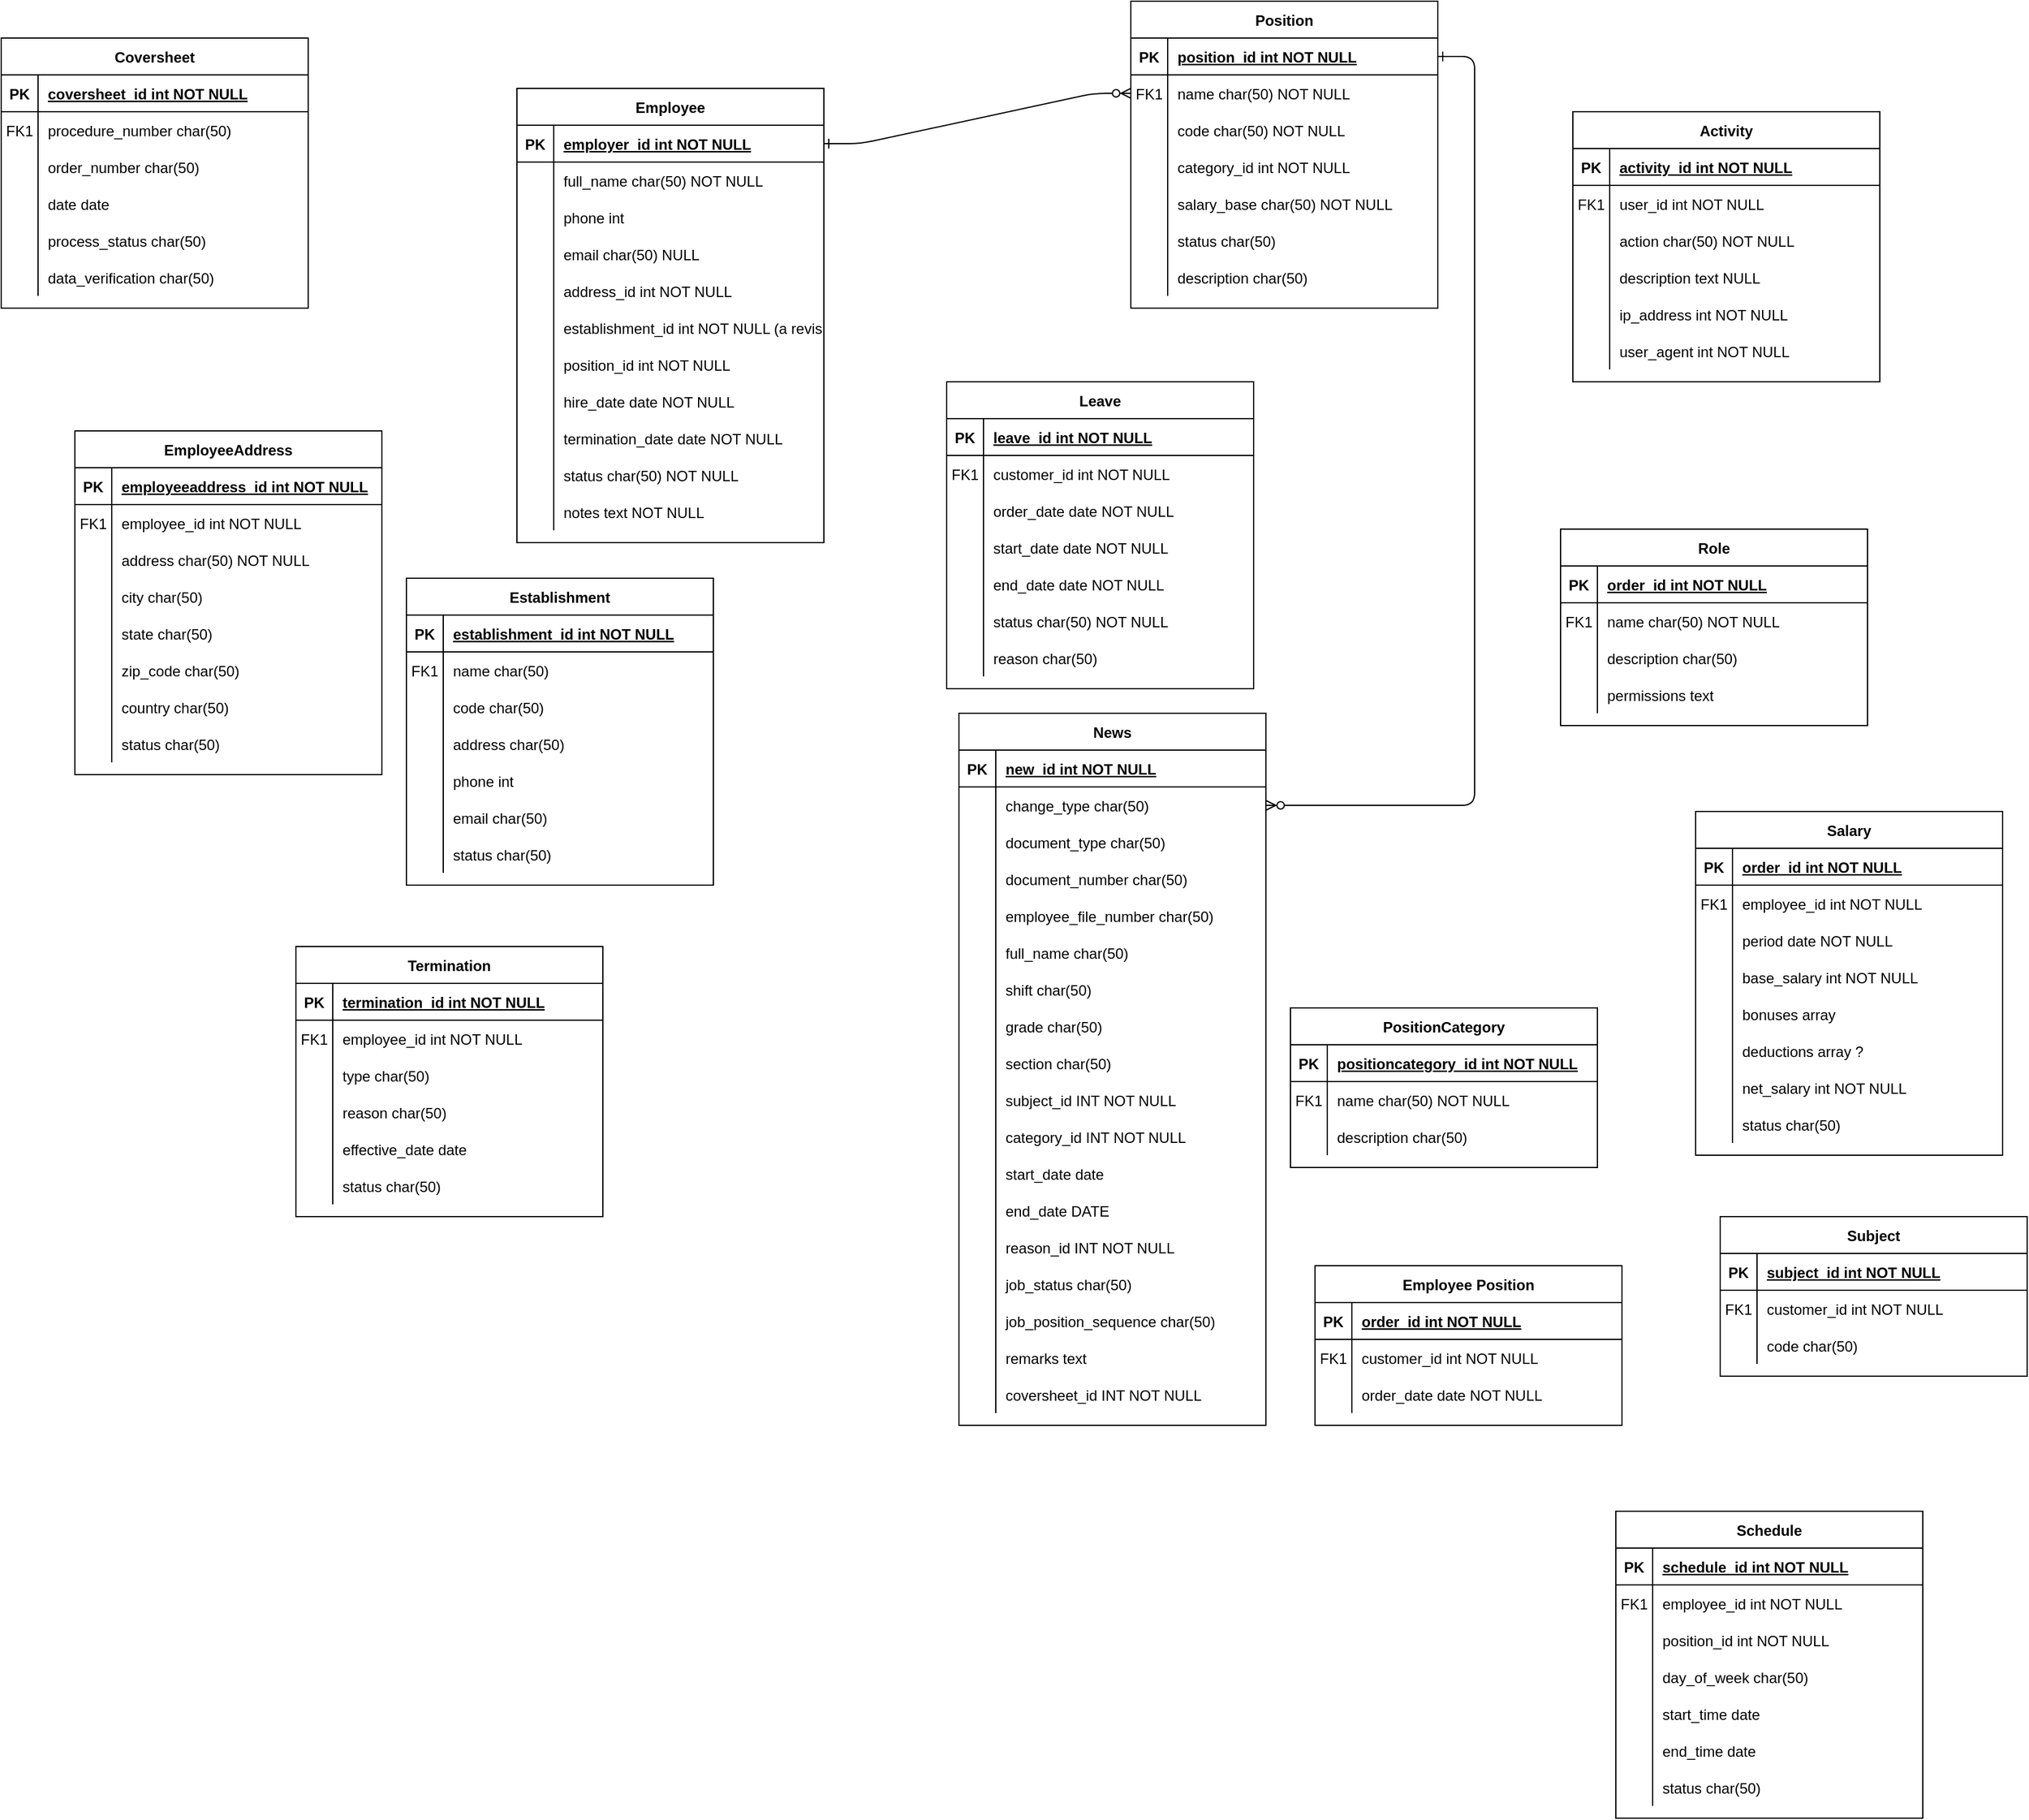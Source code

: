 <mxfile version="26.2.13">
  <diagram id="R2lEEEUBdFMjLlhIrx00" name="Page-1">
    <mxGraphModel dx="2043" dy="1811" grid="1" gridSize="10" guides="1" tooltips="1" connect="1" arrows="1" fold="1" page="1" pageScale="1" pageWidth="850" pageHeight="1100" math="0" shadow="0" extFonts="Permanent Marker^https://fonts.googleapis.com/css?family=Permanent+Marker">
      <root>
        <mxCell id="0" />
        <mxCell id="1" parent="0" />
        <mxCell id="C-vyLk0tnHw3VtMMgP7b-1" value="" style="edgeStyle=entityRelationEdgeStyle;endArrow=ERzeroToMany;startArrow=ERone;endFill=1;startFill=0;" parent="1" source="C-vyLk0tnHw3VtMMgP7b-24" target="C-vyLk0tnHw3VtMMgP7b-6" edge="1">
          <mxGeometry width="100" height="100" relative="1" as="geometry">
            <mxPoint x="340" y="720" as="sourcePoint" />
            <mxPoint x="440" y="620" as="targetPoint" />
          </mxGeometry>
        </mxCell>
        <mxCell id="C-vyLk0tnHw3VtMMgP7b-12" value="" style="edgeStyle=entityRelationEdgeStyle;endArrow=ERzeroToMany;startArrow=ERone;endFill=1;startFill=0;" parent="1" source="C-vyLk0tnHw3VtMMgP7b-3" target="C-vyLk0tnHw3VtMMgP7b-17" edge="1">
          <mxGeometry width="100" height="100" relative="1" as="geometry">
            <mxPoint x="400" y="180" as="sourcePoint" />
            <mxPoint x="460" y="205" as="targetPoint" />
          </mxGeometry>
        </mxCell>
        <mxCell id="C-vyLk0tnHw3VtMMgP7b-2" value="Position" style="shape=table;startSize=30;container=1;collapsible=1;childLayout=tableLayout;fixedRows=1;rowLines=0;fontStyle=1;align=center;resizeLast=1;" parent="1" vertex="1">
          <mxGeometry x="630" y="-270" width="250" height="250" as="geometry" />
        </mxCell>
        <mxCell id="C-vyLk0tnHw3VtMMgP7b-3" value="" style="shape=partialRectangle;collapsible=0;dropTarget=0;pointerEvents=0;fillColor=none;points=[[0,0.5],[1,0.5]];portConstraint=eastwest;top=0;left=0;right=0;bottom=1;" parent="C-vyLk0tnHw3VtMMgP7b-2" vertex="1">
          <mxGeometry y="30" width="250" height="30" as="geometry" />
        </mxCell>
        <mxCell id="C-vyLk0tnHw3VtMMgP7b-4" value="PK" style="shape=partialRectangle;overflow=hidden;connectable=0;fillColor=none;top=0;left=0;bottom=0;right=0;fontStyle=1;" parent="C-vyLk0tnHw3VtMMgP7b-3" vertex="1">
          <mxGeometry width="30" height="30" as="geometry">
            <mxRectangle width="30" height="30" as="alternateBounds" />
          </mxGeometry>
        </mxCell>
        <mxCell id="C-vyLk0tnHw3VtMMgP7b-5" value="position_id int NOT NULL " style="shape=partialRectangle;overflow=hidden;connectable=0;fillColor=none;top=0;left=0;bottom=0;right=0;align=left;spacingLeft=6;fontStyle=5;" parent="C-vyLk0tnHw3VtMMgP7b-3" vertex="1">
          <mxGeometry x="30" width="220" height="30" as="geometry">
            <mxRectangle width="220" height="30" as="alternateBounds" />
          </mxGeometry>
        </mxCell>
        <mxCell id="C-vyLk0tnHw3VtMMgP7b-6" value="" style="shape=partialRectangle;collapsible=0;dropTarget=0;pointerEvents=0;fillColor=none;points=[[0,0.5],[1,0.5]];portConstraint=eastwest;top=0;left=0;right=0;bottom=0;" parent="C-vyLk0tnHw3VtMMgP7b-2" vertex="1">
          <mxGeometry y="60" width="250" height="30" as="geometry" />
        </mxCell>
        <mxCell id="C-vyLk0tnHw3VtMMgP7b-7" value="FK1" style="shape=partialRectangle;overflow=hidden;connectable=0;fillColor=none;top=0;left=0;bottom=0;right=0;" parent="C-vyLk0tnHw3VtMMgP7b-6" vertex="1">
          <mxGeometry width="30" height="30" as="geometry">
            <mxRectangle width="30" height="30" as="alternateBounds" />
          </mxGeometry>
        </mxCell>
        <mxCell id="C-vyLk0tnHw3VtMMgP7b-8" value="name char(50) NOT NULL" style="shape=partialRectangle;overflow=hidden;connectable=0;fillColor=none;top=0;left=0;bottom=0;right=0;align=left;spacingLeft=6;" parent="C-vyLk0tnHw3VtMMgP7b-6" vertex="1">
          <mxGeometry x="30" width="220" height="30" as="geometry">
            <mxRectangle width="220" height="30" as="alternateBounds" />
          </mxGeometry>
        </mxCell>
        <mxCell id="C-vyLk0tnHw3VtMMgP7b-9" value="" style="shape=partialRectangle;collapsible=0;dropTarget=0;pointerEvents=0;fillColor=none;points=[[0,0.5],[1,0.5]];portConstraint=eastwest;top=0;left=0;right=0;bottom=0;" parent="C-vyLk0tnHw3VtMMgP7b-2" vertex="1">
          <mxGeometry y="90" width="250" height="30" as="geometry" />
        </mxCell>
        <mxCell id="C-vyLk0tnHw3VtMMgP7b-10" value="" style="shape=partialRectangle;overflow=hidden;connectable=0;fillColor=none;top=0;left=0;bottom=0;right=0;" parent="C-vyLk0tnHw3VtMMgP7b-9" vertex="1">
          <mxGeometry width="30" height="30" as="geometry">
            <mxRectangle width="30" height="30" as="alternateBounds" />
          </mxGeometry>
        </mxCell>
        <mxCell id="C-vyLk0tnHw3VtMMgP7b-11" value="code char(50) NOT NULL" style="shape=partialRectangle;overflow=hidden;connectable=0;fillColor=none;top=0;left=0;bottom=0;right=0;align=left;spacingLeft=6;" parent="C-vyLk0tnHw3VtMMgP7b-9" vertex="1">
          <mxGeometry x="30" width="220" height="30" as="geometry">
            <mxRectangle width="220" height="30" as="alternateBounds" />
          </mxGeometry>
        </mxCell>
        <mxCell id="5F5WPIgKxAcG6CPOB2RU-140" style="shape=partialRectangle;collapsible=0;dropTarget=0;pointerEvents=0;fillColor=none;points=[[0,0.5],[1,0.5]];portConstraint=eastwest;top=0;left=0;right=0;bottom=0;" parent="C-vyLk0tnHw3VtMMgP7b-2" vertex="1">
          <mxGeometry y="120" width="250" height="30" as="geometry" />
        </mxCell>
        <mxCell id="5F5WPIgKxAcG6CPOB2RU-141" style="shape=partialRectangle;overflow=hidden;connectable=0;fillColor=none;top=0;left=0;bottom=0;right=0;" parent="5F5WPIgKxAcG6CPOB2RU-140" vertex="1">
          <mxGeometry width="30" height="30" as="geometry">
            <mxRectangle width="30" height="30" as="alternateBounds" />
          </mxGeometry>
        </mxCell>
        <mxCell id="5F5WPIgKxAcG6CPOB2RU-142" value="category_id int NOT NULL" style="shape=partialRectangle;overflow=hidden;connectable=0;fillColor=none;top=0;left=0;bottom=0;right=0;align=left;spacingLeft=6;" parent="5F5WPIgKxAcG6CPOB2RU-140" vertex="1">
          <mxGeometry x="30" width="220" height="30" as="geometry">
            <mxRectangle width="220" height="30" as="alternateBounds" />
          </mxGeometry>
        </mxCell>
        <mxCell id="5F5WPIgKxAcG6CPOB2RU-143" style="shape=partialRectangle;collapsible=0;dropTarget=0;pointerEvents=0;fillColor=none;points=[[0,0.5],[1,0.5]];portConstraint=eastwest;top=0;left=0;right=0;bottom=0;" parent="C-vyLk0tnHw3VtMMgP7b-2" vertex="1">
          <mxGeometry y="150" width="250" height="30" as="geometry" />
        </mxCell>
        <mxCell id="5F5WPIgKxAcG6CPOB2RU-144" style="shape=partialRectangle;overflow=hidden;connectable=0;fillColor=none;top=0;left=0;bottom=0;right=0;" parent="5F5WPIgKxAcG6CPOB2RU-143" vertex="1">
          <mxGeometry width="30" height="30" as="geometry">
            <mxRectangle width="30" height="30" as="alternateBounds" />
          </mxGeometry>
        </mxCell>
        <mxCell id="5F5WPIgKxAcG6CPOB2RU-145" value="salary_base char(50) NOT NULL" style="shape=partialRectangle;overflow=hidden;connectable=0;fillColor=none;top=0;left=0;bottom=0;right=0;align=left;spacingLeft=6;" parent="5F5WPIgKxAcG6CPOB2RU-143" vertex="1">
          <mxGeometry x="30" width="220" height="30" as="geometry">
            <mxRectangle width="220" height="30" as="alternateBounds" />
          </mxGeometry>
        </mxCell>
        <mxCell id="5F5WPIgKxAcG6CPOB2RU-146" style="shape=partialRectangle;collapsible=0;dropTarget=0;pointerEvents=0;fillColor=none;points=[[0,0.5],[1,0.5]];portConstraint=eastwest;top=0;left=0;right=0;bottom=0;" parent="C-vyLk0tnHw3VtMMgP7b-2" vertex="1">
          <mxGeometry y="180" width="250" height="30" as="geometry" />
        </mxCell>
        <mxCell id="5F5WPIgKxAcG6CPOB2RU-147" style="shape=partialRectangle;overflow=hidden;connectable=0;fillColor=none;top=0;left=0;bottom=0;right=0;" parent="5F5WPIgKxAcG6CPOB2RU-146" vertex="1">
          <mxGeometry width="30" height="30" as="geometry">
            <mxRectangle width="30" height="30" as="alternateBounds" />
          </mxGeometry>
        </mxCell>
        <mxCell id="5F5WPIgKxAcG6CPOB2RU-148" value="status char(50)" style="shape=partialRectangle;overflow=hidden;connectable=0;fillColor=none;top=0;left=0;bottom=0;right=0;align=left;spacingLeft=6;" parent="5F5WPIgKxAcG6CPOB2RU-146" vertex="1">
          <mxGeometry x="30" width="220" height="30" as="geometry">
            <mxRectangle width="220" height="30" as="alternateBounds" />
          </mxGeometry>
        </mxCell>
        <mxCell id="5F5WPIgKxAcG6CPOB2RU-149" style="shape=partialRectangle;collapsible=0;dropTarget=0;pointerEvents=0;fillColor=none;points=[[0,0.5],[1,0.5]];portConstraint=eastwest;top=0;left=0;right=0;bottom=0;" parent="C-vyLk0tnHw3VtMMgP7b-2" vertex="1">
          <mxGeometry y="210" width="250" height="30" as="geometry" />
        </mxCell>
        <mxCell id="5F5WPIgKxAcG6CPOB2RU-150" style="shape=partialRectangle;overflow=hidden;connectable=0;fillColor=none;top=0;left=0;bottom=0;right=0;" parent="5F5WPIgKxAcG6CPOB2RU-149" vertex="1">
          <mxGeometry width="30" height="30" as="geometry">
            <mxRectangle width="30" height="30" as="alternateBounds" />
          </mxGeometry>
        </mxCell>
        <mxCell id="5F5WPIgKxAcG6CPOB2RU-151" value="description char(50)" style="shape=partialRectangle;overflow=hidden;connectable=0;fillColor=none;top=0;left=0;bottom=0;right=0;align=left;spacingLeft=6;" parent="5F5WPIgKxAcG6CPOB2RU-149" vertex="1">
          <mxGeometry x="30" width="220" height="30" as="geometry">
            <mxRectangle width="220" height="30" as="alternateBounds" />
          </mxGeometry>
        </mxCell>
        <mxCell id="C-vyLk0tnHw3VtMMgP7b-13" value="News" style="shape=table;startSize=30;container=1;collapsible=1;childLayout=tableLayout;fixedRows=1;rowLines=0;fontStyle=1;align=center;resizeLast=1;" parent="1" vertex="1">
          <mxGeometry x="490" y="310" width="250" height="580" as="geometry" />
        </mxCell>
        <mxCell id="C-vyLk0tnHw3VtMMgP7b-14" value="" style="shape=partialRectangle;collapsible=0;dropTarget=0;pointerEvents=0;fillColor=none;points=[[0,0.5],[1,0.5]];portConstraint=eastwest;top=0;left=0;right=0;bottom=1;" parent="C-vyLk0tnHw3VtMMgP7b-13" vertex="1">
          <mxGeometry y="30" width="250" height="30" as="geometry" />
        </mxCell>
        <mxCell id="C-vyLk0tnHw3VtMMgP7b-15" value="PK" style="shape=partialRectangle;overflow=hidden;connectable=0;fillColor=none;top=0;left=0;bottom=0;right=0;fontStyle=1;" parent="C-vyLk0tnHw3VtMMgP7b-14" vertex="1">
          <mxGeometry width="30" height="30" as="geometry">
            <mxRectangle width="30" height="30" as="alternateBounds" />
          </mxGeometry>
        </mxCell>
        <mxCell id="C-vyLk0tnHw3VtMMgP7b-16" value="new_id int NOT NULL " style="shape=partialRectangle;overflow=hidden;connectable=0;fillColor=none;top=0;left=0;bottom=0;right=0;align=left;spacingLeft=6;fontStyle=5;" parent="C-vyLk0tnHw3VtMMgP7b-14" vertex="1">
          <mxGeometry x="30" width="220" height="30" as="geometry">
            <mxRectangle width="220" height="30" as="alternateBounds" />
          </mxGeometry>
        </mxCell>
        <mxCell id="C-vyLk0tnHw3VtMMgP7b-17" value="" style="shape=partialRectangle;collapsible=0;dropTarget=0;pointerEvents=0;fillColor=none;points=[[0,0.5],[1,0.5]];portConstraint=eastwest;top=0;left=0;right=0;bottom=0;" parent="C-vyLk0tnHw3VtMMgP7b-13" vertex="1">
          <mxGeometry y="60" width="250" height="30" as="geometry" />
        </mxCell>
        <mxCell id="C-vyLk0tnHw3VtMMgP7b-18" value="" style="shape=partialRectangle;overflow=hidden;connectable=0;fillColor=none;top=0;left=0;bottom=0;right=0;" parent="C-vyLk0tnHw3VtMMgP7b-17" vertex="1">
          <mxGeometry width="30" height="30" as="geometry">
            <mxRectangle width="30" height="30" as="alternateBounds" />
          </mxGeometry>
        </mxCell>
        <mxCell id="C-vyLk0tnHw3VtMMgP7b-19" value="change_type char(50)" style="shape=partialRectangle;overflow=hidden;connectable=0;fillColor=none;top=0;left=0;bottom=0;right=0;align=left;spacingLeft=6;" parent="C-vyLk0tnHw3VtMMgP7b-17" vertex="1">
          <mxGeometry x="30" width="220" height="30" as="geometry">
            <mxRectangle width="220" height="30" as="alternateBounds" />
          </mxGeometry>
        </mxCell>
        <mxCell id="C-vyLk0tnHw3VtMMgP7b-20" value="" style="shape=partialRectangle;collapsible=0;dropTarget=0;pointerEvents=0;fillColor=none;points=[[0,0.5],[1,0.5]];portConstraint=eastwest;top=0;left=0;right=0;bottom=0;" parent="C-vyLk0tnHw3VtMMgP7b-13" vertex="1">
          <mxGeometry y="90" width="250" height="30" as="geometry" />
        </mxCell>
        <mxCell id="C-vyLk0tnHw3VtMMgP7b-21" value="" style="shape=partialRectangle;overflow=hidden;connectable=0;fillColor=none;top=0;left=0;bottom=0;right=0;" parent="C-vyLk0tnHw3VtMMgP7b-20" vertex="1">
          <mxGeometry width="30" height="30" as="geometry">
            <mxRectangle width="30" height="30" as="alternateBounds" />
          </mxGeometry>
        </mxCell>
        <mxCell id="C-vyLk0tnHw3VtMMgP7b-22" value="document_type char(50)" style="shape=partialRectangle;overflow=hidden;connectable=0;fillColor=none;top=0;left=0;bottom=0;right=0;align=left;spacingLeft=6;" parent="C-vyLk0tnHw3VtMMgP7b-20" vertex="1">
          <mxGeometry x="30" width="220" height="30" as="geometry">
            <mxRectangle width="220" height="30" as="alternateBounds" />
          </mxGeometry>
        </mxCell>
        <mxCell id="5F5WPIgKxAcG6CPOB2RU-122" style="shape=partialRectangle;collapsible=0;dropTarget=0;pointerEvents=0;fillColor=none;points=[[0,0.5],[1,0.5]];portConstraint=eastwest;top=0;left=0;right=0;bottom=0;" parent="C-vyLk0tnHw3VtMMgP7b-13" vertex="1">
          <mxGeometry y="120" width="250" height="30" as="geometry" />
        </mxCell>
        <mxCell id="5F5WPIgKxAcG6CPOB2RU-123" style="shape=partialRectangle;overflow=hidden;connectable=0;fillColor=none;top=0;left=0;bottom=0;right=0;" parent="5F5WPIgKxAcG6CPOB2RU-122" vertex="1">
          <mxGeometry width="30" height="30" as="geometry">
            <mxRectangle width="30" height="30" as="alternateBounds" />
          </mxGeometry>
        </mxCell>
        <mxCell id="5F5WPIgKxAcG6CPOB2RU-124" value="document_number char(50)" style="shape=partialRectangle;overflow=hidden;connectable=0;fillColor=none;top=0;left=0;bottom=0;right=0;align=left;spacingLeft=6;" parent="5F5WPIgKxAcG6CPOB2RU-122" vertex="1">
          <mxGeometry x="30" width="220" height="30" as="geometry">
            <mxRectangle width="220" height="30" as="alternateBounds" />
          </mxGeometry>
        </mxCell>
        <mxCell id="5F5WPIgKxAcG6CPOB2RU-125" style="shape=partialRectangle;collapsible=0;dropTarget=0;pointerEvents=0;fillColor=none;points=[[0,0.5],[1,0.5]];portConstraint=eastwest;top=0;left=0;right=0;bottom=0;" parent="C-vyLk0tnHw3VtMMgP7b-13" vertex="1">
          <mxGeometry y="150" width="250" height="30" as="geometry" />
        </mxCell>
        <mxCell id="5F5WPIgKxAcG6CPOB2RU-126" style="shape=partialRectangle;overflow=hidden;connectable=0;fillColor=none;top=0;left=0;bottom=0;right=0;" parent="5F5WPIgKxAcG6CPOB2RU-125" vertex="1">
          <mxGeometry width="30" height="30" as="geometry">
            <mxRectangle width="30" height="30" as="alternateBounds" />
          </mxGeometry>
        </mxCell>
        <mxCell id="5F5WPIgKxAcG6CPOB2RU-127" value="employee_file_number char(50)" style="shape=partialRectangle;overflow=hidden;connectable=0;fillColor=none;top=0;left=0;bottom=0;right=0;align=left;spacingLeft=6;" parent="5F5WPIgKxAcG6CPOB2RU-125" vertex="1">
          <mxGeometry x="30" width="220" height="30" as="geometry">
            <mxRectangle width="220" height="30" as="alternateBounds" />
          </mxGeometry>
        </mxCell>
        <mxCell id="5F5WPIgKxAcG6CPOB2RU-128" style="shape=partialRectangle;collapsible=0;dropTarget=0;pointerEvents=0;fillColor=none;points=[[0,0.5],[1,0.5]];portConstraint=eastwest;top=0;left=0;right=0;bottom=0;" parent="C-vyLk0tnHw3VtMMgP7b-13" vertex="1">
          <mxGeometry y="180" width="250" height="30" as="geometry" />
        </mxCell>
        <mxCell id="5F5WPIgKxAcG6CPOB2RU-129" style="shape=partialRectangle;overflow=hidden;connectable=0;fillColor=none;top=0;left=0;bottom=0;right=0;" parent="5F5WPIgKxAcG6CPOB2RU-128" vertex="1">
          <mxGeometry width="30" height="30" as="geometry">
            <mxRectangle width="30" height="30" as="alternateBounds" />
          </mxGeometry>
        </mxCell>
        <mxCell id="5F5WPIgKxAcG6CPOB2RU-130" value="full_name char(50)" style="shape=partialRectangle;overflow=hidden;connectable=0;fillColor=none;top=0;left=0;bottom=0;right=0;align=left;spacingLeft=6;" parent="5F5WPIgKxAcG6CPOB2RU-128" vertex="1">
          <mxGeometry x="30" width="220" height="30" as="geometry">
            <mxRectangle width="220" height="30" as="alternateBounds" />
          </mxGeometry>
        </mxCell>
        <mxCell id="5F5WPIgKxAcG6CPOB2RU-131" style="shape=partialRectangle;collapsible=0;dropTarget=0;pointerEvents=0;fillColor=none;points=[[0,0.5],[1,0.5]];portConstraint=eastwest;top=0;left=0;right=0;bottom=0;" parent="C-vyLk0tnHw3VtMMgP7b-13" vertex="1">
          <mxGeometry y="210" width="250" height="30" as="geometry" />
        </mxCell>
        <mxCell id="5F5WPIgKxAcG6CPOB2RU-132" style="shape=partialRectangle;overflow=hidden;connectable=0;fillColor=none;top=0;left=0;bottom=0;right=0;" parent="5F5WPIgKxAcG6CPOB2RU-131" vertex="1">
          <mxGeometry width="30" height="30" as="geometry">
            <mxRectangle width="30" height="30" as="alternateBounds" />
          </mxGeometry>
        </mxCell>
        <mxCell id="5F5WPIgKxAcG6CPOB2RU-133" value="shift char(50)" style="shape=partialRectangle;overflow=hidden;connectable=0;fillColor=none;top=0;left=0;bottom=0;right=0;align=left;spacingLeft=6;" parent="5F5WPIgKxAcG6CPOB2RU-131" vertex="1">
          <mxGeometry x="30" width="220" height="30" as="geometry">
            <mxRectangle width="220" height="30" as="alternateBounds" />
          </mxGeometry>
        </mxCell>
        <mxCell id="5F5WPIgKxAcG6CPOB2RU-134" style="shape=partialRectangle;collapsible=0;dropTarget=0;pointerEvents=0;fillColor=none;points=[[0,0.5],[1,0.5]];portConstraint=eastwest;top=0;left=0;right=0;bottom=0;" parent="C-vyLk0tnHw3VtMMgP7b-13" vertex="1">
          <mxGeometry y="240" width="250" height="30" as="geometry" />
        </mxCell>
        <mxCell id="5F5WPIgKxAcG6CPOB2RU-135" style="shape=partialRectangle;overflow=hidden;connectable=0;fillColor=none;top=0;left=0;bottom=0;right=0;" parent="5F5WPIgKxAcG6CPOB2RU-134" vertex="1">
          <mxGeometry width="30" height="30" as="geometry">
            <mxRectangle width="30" height="30" as="alternateBounds" />
          </mxGeometry>
        </mxCell>
        <mxCell id="5F5WPIgKxAcG6CPOB2RU-136" value="grade char(50)" style="shape=partialRectangle;overflow=hidden;connectable=0;fillColor=none;top=0;left=0;bottom=0;right=0;align=left;spacingLeft=6;" parent="5F5WPIgKxAcG6CPOB2RU-134" vertex="1">
          <mxGeometry x="30" width="220" height="30" as="geometry">
            <mxRectangle width="220" height="30" as="alternateBounds" />
          </mxGeometry>
        </mxCell>
        <mxCell id="5F5WPIgKxAcG6CPOB2RU-137" style="shape=partialRectangle;collapsible=0;dropTarget=0;pointerEvents=0;fillColor=none;points=[[0,0.5],[1,0.5]];portConstraint=eastwest;top=0;left=0;right=0;bottom=0;" parent="C-vyLk0tnHw3VtMMgP7b-13" vertex="1">
          <mxGeometry y="270" width="250" height="30" as="geometry" />
        </mxCell>
        <mxCell id="5F5WPIgKxAcG6CPOB2RU-138" style="shape=partialRectangle;overflow=hidden;connectable=0;fillColor=none;top=0;left=0;bottom=0;right=0;" parent="5F5WPIgKxAcG6CPOB2RU-137" vertex="1">
          <mxGeometry width="30" height="30" as="geometry">
            <mxRectangle width="30" height="30" as="alternateBounds" />
          </mxGeometry>
        </mxCell>
        <mxCell id="5F5WPIgKxAcG6CPOB2RU-139" value="section char(50)" style="shape=partialRectangle;overflow=hidden;connectable=0;fillColor=none;top=0;left=0;bottom=0;right=0;align=left;spacingLeft=6;" parent="5F5WPIgKxAcG6CPOB2RU-137" vertex="1">
          <mxGeometry x="30" width="220" height="30" as="geometry">
            <mxRectangle width="220" height="30" as="alternateBounds" />
          </mxGeometry>
        </mxCell>
        <mxCell id="gIzbaX68uGLBf_pwXO6--45" style="shape=partialRectangle;collapsible=0;dropTarget=0;pointerEvents=0;fillColor=none;points=[[0,0.5],[1,0.5]];portConstraint=eastwest;top=0;left=0;right=0;bottom=0;" vertex="1" parent="C-vyLk0tnHw3VtMMgP7b-13">
          <mxGeometry y="300" width="250" height="30" as="geometry" />
        </mxCell>
        <mxCell id="gIzbaX68uGLBf_pwXO6--46" style="shape=partialRectangle;overflow=hidden;connectable=0;fillColor=none;top=0;left=0;bottom=0;right=0;" vertex="1" parent="gIzbaX68uGLBf_pwXO6--45">
          <mxGeometry width="30" height="30" as="geometry">
            <mxRectangle width="30" height="30" as="alternateBounds" />
          </mxGeometry>
        </mxCell>
        <mxCell id="gIzbaX68uGLBf_pwXO6--47" value="subject_id INT NOT NULL" style="shape=partialRectangle;overflow=hidden;connectable=0;fillColor=none;top=0;left=0;bottom=0;right=0;align=left;spacingLeft=6;" vertex="1" parent="gIzbaX68uGLBf_pwXO6--45">
          <mxGeometry x="30" width="220" height="30" as="geometry">
            <mxRectangle width="220" height="30" as="alternateBounds" />
          </mxGeometry>
        </mxCell>
        <mxCell id="gIzbaX68uGLBf_pwXO6--48" style="shape=partialRectangle;collapsible=0;dropTarget=0;pointerEvents=0;fillColor=none;points=[[0,0.5],[1,0.5]];portConstraint=eastwest;top=0;left=0;right=0;bottom=0;" vertex="1" parent="C-vyLk0tnHw3VtMMgP7b-13">
          <mxGeometry y="330" width="250" height="30" as="geometry" />
        </mxCell>
        <mxCell id="gIzbaX68uGLBf_pwXO6--49" style="shape=partialRectangle;overflow=hidden;connectable=0;fillColor=none;top=0;left=0;bottom=0;right=0;" vertex="1" parent="gIzbaX68uGLBf_pwXO6--48">
          <mxGeometry width="30" height="30" as="geometry">
            <mxRectangle width="30" height="30" as="alternateBounds" />
          </mxGeometry>
        </mxCell>
        <mxCell id="gIzbaX68uGLBf_pwXO6--50" value="category_id INT NOT NULL" style="shape=partialRectangle;overflow=hidden;connectable=0;fillColor=none;top=0;left=0;bottom=0;right=0;align=left;spacingLeft=6;" vertex="1" parent="gIzbaX68uGLBf_pwXO6--48">
          <mxGeometry x="30" width="220" height="30" as="geometry">
            <mxRectangle width="220" height="30" as="alternateBounds" />
          </mxGeometry>
        </mxCell>
        <mxCell id="gIzbaX68uGLBf_pwXO6--51" style="shape=partialRectangle;collapsible=0;dropTarget=0;pointerEvents=0;fillColor=none;points=[[0,0.5],[1,0.5]];portConstraint=eastwest;top=0;left=0;right=0;bottom=0;" vertex="1" parent="C-vyLk0tnHw3VtMMgP7b-13">
          <mxGeometry y="360" width="250" height="30" as="geometry" />
        </mxCell>
        <mxCell id="gIzbaX68uGLBf_pwXO6--52" style="shape=partialRectangle;overflow=hidden;connectable=0;fillColor=none;top=0;left=0;bottom=0;right=0;" vertex="1" parent="gIzbaX68uGLBf_pwXO6--51">
          <mxGeometry width="30" height="30" as="geometry">
            <mxRectangle width="30" height="30" as="alternateBounds" />
          </mxGeometry>
        </mxCell>
        <mxCell id="gIzbaX68uGLBf_pwXO6--53" value="start_date date" style="shape=partialRectangle;overflow=hidden;connectable=0;fillColor=none;top=0;left=0;bottom=0;right=0;align=left;spacingLeft=6;" vertex="1" parent="gIzbaX68uGLBf_pwXO6--51">
          <mxGeometry x="30" width="220" height="30" as="geometry">
            <mxRectangle width="220" height="30" as="alternateBounds" />
          </mxGeometry>
        </mxCell>
        <mxCell id="gIzbaX68uGLBf_pwXO6--54" style="shape=partialRectangle;collapsible=0;dropTarget=0;pointerEvents=0;fillColor=none;points=[[0,0.5],[1,0.5]];portConstraint=eastwest;top=0;left=0;right=0;bottom=0;" vertex="1" parent="C-vyLk0tnHw3VtMMgP7b-13">
          <mxGeometry y="390" width="250" height="30" as="geometry" />
        </mxCell>
        <mxCell id="gIzbaX68uGLBf_pwXO6--55" style="shape=partialRectangle;overflow=hidden;connectable=0;fillColor=none;top=0;left=0;bottom=0;right=0;" vertex="1" parent="gIzbaX68uGLBf_pwXO6--54">
          <mxGeometry width="30" height="30" as="geometry">
            <mxRectangle width="30" height="30" as="alternateBounds" />
          </mxGeometry>
        </mxCell>
        <mxCell id="gIzbaX68uGLBf_pwXO6--56" value="end_date DATE " style="shape=partialRectangle;overflow=hidden;connectable=0;fillColor=none;top=0;left=0;bottom=0;right=0;align=left;spacingLeft=6;" vertex="1" parent="gIzbaX68uGLBf_pwXO6--54">
          <mxGeometry x="30" width="220" height="30" as="geometry">
            <mxRectangle width="220" height="30" as="alternateBounds" />
          </mxGeometry>
        </mxCell>
        <mxCell id="gIzbaX68uGLBf_pwXO6--57" style="shape=partialRectangle;collapsible=0;dropTarget=0;pointerEvents=0;fillColor=none;points=[[0,0.5],[1,0.5]];portConstraint=eastwest;top=0;left=0;right=0;bottom=0;" vertex="1" parent="C-vyLk0tnHw3VtMMgP7b-13">
          <mxGeometry y="420" width="250" height="30" as="geometry" />
        </mxCell>
        <mxCell id="gIzbaX68uGLBf_pwXO6--58" style="shape=partialRectangle;overflow=hidden;connectable=0;fillColor=none;top=0;left=0;bottom=0;right=0;" vertex="1" parent="gIzbaX68uGLBf_pwXO6--57">
          <mxGeometry width="30" height="30" as="geometry">
            <mxRectangle width="30" height="30" as="alternateBounds" />
          </mxGeometry>
        </mxCell>
        <mxCell id="gIzbaX68uGLBf_pwXO6--59" value="reason_id INT NOT NULL" style="shape=partialRectangle;overflow=hidden;connectable=0;fillColor=none;top=0;left=0;bottom=0;right=0;align=left;spacingLeft=6;" vertex="1" parent="gIzbaX68uGLBf_pwXO6--57">
          <mxGeometry x="30" width="220" height="30" as="geometry">
            <mxRectangle width="220" height="30" as="alternateBounds" />
          </mxGeometry>
        </mxCell>
        <mxCell id="gIzbaX68uGLBf_pwXO6--60" style="shape=partialRectangle;collapsible=0;dropTarget=0;pointerEvents=0;fillColor=none;points=[[0,0.5],[1,0.5]];portConstraint=eastwest;top=0;left=0;right=0;bottom=0;" vertex="1" parent="C-vyLk0tnHw3VtMMgP7b-13">
          <mxGeometry y="450" width="250" height="30" as="geometry" />
        </mxCell>
        <mxCell id="gIzbaX68uGLBf_pwXO6--61" style="shape=partialRectangle;overflow=hidden;connectable=0;fillColor=none;top=0;left=0;bottom=0;right=0;" vertex="1" parent="gIzbaX68uGLBf_pwXO6--60">
          <mxGeometry width="30" height="30" as="geometry">
            <mxRectangle width="30" height="30" as="alternateBounds" />
          </mxGeometry>
        </mxCell>
        <mxCell id="gIzbaX68uGLBf_pwXO6--62" value="job_status char(50)" style="shape=partialRectangle;overflow=hidden;connectable=0;fillColor=none;top=0;left=0;bottom=0;right=0;align=left;spacingLeft=6;" vertex="1" parent="gIzbaX68uGLBf_pwXO6--60">
          <mxGeometry x="30" width="220" height="30" as="geometry">
            <mxRectangle width="220" height="30" as="alternateBounds" />
          </mxGeometry>
        </mxCell>
        <mxCell id="gIzbaX68uGLBf_pwXO6--63" style="shape=partialRectangle;collapsible=0;dropTarget=0;pointerEvents=0;fillColor=none;points=[[0,0.5],[1,0.5]];portConstraint=eastwest;top=0;left=0;right=0;bottom=0;" vertex="1" parent="C-vyLk0tnHw3VtMMgP7b-13">
          <mxGeometry y="480" width="250" height="30" as="geometry" />
        </mxCell>
        <mxCell id="gIzbaX68uGLBf_pwXO6--64" style="shape=partialRectangle;overflow=hidden;connectable=0;fillColor=none;top=0;left=0;bottom=0;right=0;" vertex="1" parent="gIzbaX68uGLBf_pwXO6--63">
          <mxGeometry width="30" height="30" as="geometry">
            <mxRectangle width="30" height="30" as="alternateBounds" />
          </mxGeometry>
        </mxCell>
        <mxCell id="gIzbaX68uGLBf_pwXO6--65" value="job_position_sequence char(50)" style="shape=partialRectangle;overflow=hidden;connectable=0;fillColor=none;top=0;left=0;bottom=0;right=0;align=left;spacingLeft=6;" vertex="1" parent="gIzbaX68uGLBf_pwXO6--63">
          <mxGeometry x="30" width="220" height="30" as="geometry">
            <mxRectangle width="220" height="30" as="alternateBounds" />
          </mxGeometry>
        </mxCell>
        <mxCell id="gIzbaX68uGLBf_pwXO6--66" style="shape=partialRectangle;collapsible=0;dropTarget=0;pointerEvents=0;fillColor=none;points=[[0,0.5],[1,0.5]];portConstraint=eastwest;top=0;left=0;right=0;bottom=0;" vertex="1" parent="C-vyLk0tnHw3VtMMgP7b-13">
          <mxGeometry y="510" width="250" height="30" as="geometry" />
        </mxCell>
        <mxCell id="gIzbaX68uGLBf_pwXO6--67" style="shape=partialRectangle;overflow=hidden;connectable=0;fillColor=none;top=0;left=0;bottom=0;right=0;" vertex="1" parent="gIzbaX68uGLBf_pwXO6--66">
          <mxGeometry width="30" height="30" as="geometry">
            <mxRectangle width="30" height="30" as="alternateBounds" />
          </mxGeometry>
        </mxCell>
        <mxCell id="gIzbaX68uGLBf_pwXO6--68" value="remarks text" style="shape=partialRectangle;overflow=hidden;connectable=0;fillColor=none;top=0;left=0;bottom=0;right=0;align=left;spacingLeft=6;" vertex="1" parent="gIzbaX68uGLBf_pwXO6--66">
          <mxGeometry x="30" width="220" height="30" as="geometry">
            <mxRectangle width="220" height="30" as="alternateBounds" />
          </mxGeometry>
        </mxCell>
        <mxCell id="gIzbaX68uGLBf_pwXO6--69" style="shape=partialRectangle;collapsible=0;dropTarget=0;pointerEvents=0;fillColor=none;points=[[0,0.5],[1,0.5]];portConstraint=eastwest;top=0;left=0;right=0;bottom=0;" vertex="1" parent="C-vyLk0tnHw3VtMMgP7b-13">
          <mxGeometry y="540" width="250" height="30" as="geometry" />
        </mxCell>
        <mxCell id="gIzbaX68uGLBf_pwXO6--70" style="shape=partialRectangle;overflow=hidden;connectable=0;fillColor=none;top=0;left=0;bottom=0;right=0;" vertex="1" parent="gIzbaX68uGLBf_pwXO6--69">
          <mxGeometry width="30" height="30" as="geometry">
            <mxRectangle width="30" height="30" as="alternateBounds" />
          </mxGeometry>
        </mxCell>
        <mxCell id="gIzbaX68uGLBf_pwXO6--71" value="coversheet_id INT NOT NULL" style="shape=partialRectangle;overflow=hidden;connectable=0;fillColor=none;top=0;left=0;bottom=0;right=0;align=left;spacingLeft=6;" vertex="1" parent="gIzbaX68uGLBf_pwXO6--69">
          <mxGeometry x="30" width="220" height="30" as="geometry">
            <mxRectangle width="220" height="30" as="alternateBounds" />
          </mxGeometry>
        </mxCell>
        <mxCell id="C-vyLk0tnHw3VtMMgP7b-23" value="Employee" style="shape=table;startSize=30;container=1;collapsible=1;childLayout=tableLayout;fixedRows=1;rowLines=0;fontStyle=1;align=center;resizeLast=1;" parent="1" vertex="1">
          <mxGeometry x="130" y="-199" width="250" height="370" as="geometry" />
        </mxCell>
        <mxCell id="C-vyLk0tnHw3VtMMgP7b-24" value="" style="shape=partialRectangle;collapsible=0;dropTarget=0;pointerEvents=0;fillColor=none;points=[[0,0.5],[1,0.5]];portConstraint=eastwest;top=0;left=0;right=0;bottom=1;" parent="C-vyLk0tnHw3VtMMgP7b-23" vertex="1">
          <mxGeometry y="30" width="250" height="30" as="geometry" />
        </mxCell>
        <mxCell id="C-vyLk0tnHw3VtMMgP7b-25" value="PK" style="shape=partialRectangle;overflow=hidden;connectable=0;fillColor=none;top=0;left=0;bottom=0;right=0;fontStyle=1;" parent="C-vyLk0tnHw3VtMMgP7b-24" vertex="1">
          <mxGeometry width="30" height="30" as="geometry">
            <mxRectangle width="30" height="30" as="alternateBounds" />
          </mxGeometry>
        </mxCell>
        <mxCell id="C-vyLk0tnHw3VtMMgP7b-26" value="employer_id int NOT NULL " style="shape=partialRectangle;overflow=hidden;connectable=0;fillColor=none;top=0;left=0;bottom=0;right=0;align=left;spacingLeft=6;fontStyle=5;" parent="C-vyLk0tnHw3VtMMgP7b-24" vertex="1">
          <mxGeometry x="30" width="220" height="30" as="geometry">
            <mxRectangle width="220" height="30" as="alternateBounds" />
          </mxGeometry>
        </mxCell>
        <mxCell id="C-vyLk0tnHw3VtMMgP7b-27" value="" style="shape=partialRectangle;collapsible=0;dropTarget=0;pointerEvents=0;fillColor=none;points=[[0,0.5],[1,0.5]];portConstraint=eastwest;top=0;left=0;right=0;bottom=0;" parent="C-vyLk0tnHw3VtMMgP7b-23" vertex="1">
          <mxGeometry y="60" width="250" height="30" as="geometry" />
        </mxCell>
        <mxCell id="C-vyLk0tnHw3VtMMgP7b-28" value="" style="shape=partialRectangle;overflow=hidden;connectable=0;fillColor=none;top=0;left=0;bottom=0;right=0;" parent="C-vyLk0tnHw3VtMMgP7b-27" vertex="1">
          <mxGeometry width="30" height="30" as="geometry">
            <mxRectangle width="30" height="30" as="alternateBounds" />
          </mxGeometry>
        </mxCell>
        <mxCell id="C-vyLk0tnHw3VtMMgP7b-29" value="full_name char(50) NOT NULL" style="shape=partialRectangle;overflow=hidden;connectable=0;fillColor=none;top=0;left=0;bottom=0;right=0;align=left;spacingLeft=6;" parent="C-vyLk0tnHw3VtMMgP7b-27" vertex="1">
          <mxGeometry x="30" width="220" height="30" as="geometry">
            <mxRectangle width="220" height="30" as="alternateBounds" />
          </mxGeometry>
        </mxCell>
        <mxCell id="5F5WPIgKxAcG6CPOB2RU-74" style="shape=partialRectangle;collapsible=0;dropTarget=0;pointerEvents=0;fillColor=none;points=[[0,0.5],[1,0.5]];portConstraint=eastwest;top=0;left=0;right=0;bottom=0;" parent="C-vyLk0tnHw3VtMMgP7b-23" vertex="1">
          <mxGeometry y="90" width="250" height="30" as="geometry" />
        </mxCell>
        <mxCell id="5F5WPIgKxAcG6CPOB2RU-75" style="shape=partialRectangle;overflow=hidden;connectable=0;fillColor=none;top=0;left=0;bottom=0;right=0;" parent="5F5WPIgKxAcG6CPOB2RU-74" vertex="1">
          <mxGeometry width="30" height="30" as="geometry">
            <mxRectangle width="30" height="30" as="alternateBounds" />
          </mxGeometry>
        </mxCell>
        <mxCell id="5F5WPIgKxAcG6CPOB2RU-76" value="phone int" style="shape=partialRectangle;overflow=hidden;connectable=0;fillColor=none;top=0;left=0;bottom=0;right=0;align=left;spacingLeft=6;" parent="5F5WPIgKxAcG6CPOB2RU-74" vertex="1">
          <mxGeometry x="30" width="220" height="30" as="geometry">
            <mxRectangle width="220" height="30" as="alternateBounds" />
          </mxGeometry>
        </mxCell>
        <mxCell id="5F5WPIgKxAcG6CPOB2RU-77" style="shape=partialRectangle;collapsible=0;dropTarget=0;pointerEvents=0;fillColor=none;points=[[0,0.5],[1,0.5]];portConstraint=eastwest;top=0;left=0;right=0;bottom=0;" parent="C-vyLk0tnHw3VtMMgP7b-23" vertex="1">
          <mxGeometry y="120" width="250" height="30" as="geometry" />
        </mxCell>
        <mxCell id="5F5WPIgKxAcG6CPOB2RU-78" style="shape=partialRectangle;overflow=hidden;connectable=0;fillColor=none;top=0;left=0;bottom=0;right=0;" parent="5F5WPIgKxAcG6CPOB2RU-77" vertex="1">
          <mxGeometry width="30" height="30" as="geometry">
            <mxRectangle width="30" height="30" as="alternateBounds" />
          </mxGeometry>
        </mxCell>
        <mxCell id="5F5WPIgKxAcG6CPOB2RU-79" value="email char(50) NULL" style="shape=partialRectangle;overflow=hidden;connectable=0;fillColor=none;top=0;left=0;bottom=0;right=0;align=left;spacingLeft=6;" parent="5F5WPIgKxAcG6CPOB2RU-77" vertex="1">
          <mxGeometry x="30" width="220" height="30" as="geometry">
            <mxRectangle width="220" height="30" as="alternateBounds" />
          </mxGeometry>
        </mxCell>
        <mxCell id="5F5WPIgKxAcG6CPOB2RU-80" style="shape=partialRectangle;collapsible=0;dropTarget=0;pointerEvents=0;fillColor=none;points=[[0,0.5],[1,0.5]];portConstraint=eastwest;top=0;left=0;right=0;bottom=0;" parent="C-vyLk0tnHw3VtMMgP7b-23" vertex="1">
          <mxGeometry y="150" width="250" height="30" as="geometry" />
        </mxCell>
        <mxCell id="5F5WPIgKxAcG6CPOB2RU-81" style="shape=partialRectangle;overflow=hidden;connectable=0;fillColor=none;top=0;left=0;bottom=0;right=0;" parent="5F5WPIgKxAcG6CPOB2RU-80" vertex="1">
          <mxGeometry width="30" height="30" as="geometry">
            <mxRectangle width="30" height="30" as="alternateBounds" />
          </mxGeometry>
        </mxCell>
        <mxCell id="5F5WPIgKxAcG6CPOB2RU-82" value="address_id int NOT NULL" style="shape=partialRectangle;overflow=hidden;connectable=0;fillColor=none;top=0;left=0;bottom=0;right=0;align=left;spacingLeft=6;" parent="5F5WPIgKxAcG6CPOB2RU-80" vertex="1">
          <mxGeometry x="30" width="220" height="30" as="geometry">
            <mxRectangle width="220" height="30" as="alternateBounds" />
          </mxGeometry>
        </mxCell>
        <mxCell id="5F5WPIgKxAcG6CPOB2RU-83" style="shape=partialRectangle;collapsible=0;dropTarget=0;pointerEvents=0;fillColor=none;points=[[0,0.5],[1,0.5]];portConstraint=eastwest;top=0;left=0;right=0;bottom=0;" parent="C-vyLk0tnHw3VtMMgP7b-23" vertex="1">
          <mxGeometry y="180" width="250" height="30" as="geometry" />
        </mxCell>
        <mxCell id="5F5WPIgKxAcG6CPOB2RU-84" style="shape=partialRectangle;overflow=hidden;connectable=0;fillColor=none;top=0;left=0;bottom=0;right=0;" parent="5F5WPIgKxAcG6CPOB2RU-83" vertex="1">
          <mxGeometry width="30" height="30" as="geometry">
            <mxRectangle width="30" height="30" as="alternateBounds" />
          </mxGeometry>
        </mxCell>
        <mxCell id="5F5WPIgKxAcG6CPOB2RU-85" value="establishment_id int NOT NULL (a revisar)" style="shape=partialRectangle;overflow=hidden;connectable=0;fillColor=none;top=0;left=0;bottom=0;right=0;align=left;spacingLeft=6;" parent="5F5WPIgKxAcG6CPOB2RU-83" vertex="1">
          <mxGeometry x="30" width="220" height="30" as="geometry">
            <mxRectangle width="220" height="30" as="alternateBounds" />
          </mxGeometry>
        </mxCell>
        <mxCell id="5F5WPIgKxAcG6CPOB2RU-86" style="shape=partialRectangle;collapsible=0;dropTarget=0;pointerEvents=0;fillColor=none;points=[[0,0.5],[1,0.5]];portConstraint=eastwest;top=0;left=0;right=0;bottom=0;" parent="C-vyLk0tnHw3VtMMgP7b-23" vertex="1">
          <mxGeometry y="210" width="250" height="30" as="geometry" />
        </mxCell>
        <mxCell id="5F5WPIgKxAcG6CPOB2RU-87" style="shape=partialRectangle;overflow=hidden;connectable=0;fillColor=none;top=0;left=0;bottom=0;right=0;" parent="5F5WPIgKxAcG6CPOB2RU-86" vertex="1">
          <mxGeometry width="30" height="30" as="geometry">
            <mxRectangle width="30" height="30" as="alternateBounds" />
          </mxGeometry>
        </mxCell>
        <mxCell id="5F5WPIgKxAcG6CPOB2RU-88" value="position_id int NOT NULL" style="shape=partialRectangle;overflow=hidden;connectable=0;fillColor=none;top=0;left=0;bottom=0;right=0;align=left;spacingLeft=6;" parent="5F5WPIgKxAcG6CPOB2RU-86" vertex="1">
          <mxGeometry x="30" width="220" height="30" as="geometry">
            <mxRectangle width="220" height="30" as="alternateBounds" />
          </mxGeometry>
        </mxCell>
        <mxCell id="5F5WPIgKxAcG6CPOB2RU-89" style="shape=partialRectangle;collapsible=0;dropTarget=0;pointerEvents=0;fillColor=none;points=[[0,0.5],[1,0.5]];portConstraint=eastwest;top=0;left=0;right=0;bottom=0;" parent="C-vyLk0tnHw3VtMMgP7b-23" vertex="1">
          <mxGeometry y="240" width="250" height="30" as="geometry" />
        </mxCell>
        <mxCell id="5F5WPIgKxAcG6CPOB2RU-90" style="shape=partialRectangle;overflow=hidden;connectable=0;fillColor=none;top=0;left=0;bottom=0;right=0;" parent="5F5WPIgKxAcG6CPOB2RU-89" vertex="1">
          <mxGeometry width="30" height="30" as="geometry">
            <mxRectangle width="30" height="30" as="alternateBounds" />
          </mxGeometry>
        </mxCell>
        <mxCell id="5F5WPIgKxAcG6CPOB2RU-91" value="hire_date date NOT NULL" style="shape=partialRectangle;overflow=hidden;connectable=0;fillColor=none;top=0;left=0;bottom=0;right=0;align=left;spacingLeft=6;" parent="5F5WPIgKxAcG6CPOB2RU-89" vertex="1">
          <mxGeometry x="30" width="220" height="30" as="geometry">
            <mxRectangle width="220" height="30" as="alternateBounds" />
          </mxGeometry>
        </mxCell>
        <mxCell id="5F5WPIgKxAcG6CPOB2RU-92" style="shape=partialRectangle;collapsible=0;dropTarget=0;pointerEvents=0;fillColor=none;points=[[0,0.5],[1,0.5]];portConstraint=eastwest;top=0;left=0;right=0;bottom=0;" parent="C-vyLk0tnHw3VtMMgP7b-23" vertex="1">
          <mxGeometry y="270" width="250" height="30" as="geometry" />
        </mxCell>
        <mxCell id="5F5WPIgKxAcG6CPOB2RU-93" style="shape=partialRectangle;overflow=hidden;connectable=0;fillColor=none;top=0;left=0;bottom=0;right=0;" parent="5F5WPIgKxAcG6CPOB2RU-92" vertex="1">
          <mxGeometry width="30" height="30" as="geometry">
            <mxRectangle width="30" height="30" as="alternateBounds" />
          </mxGeometry>
        </mxCell>
        <mxCell id="5F5WPIgKxAcG6CPOB2RU-94" value="termination_date date NOT NULL" style="shape=partialRectangle;overflow=hidden;connectable=0;fillColor=none;top=0;left=0;bottom=0;right=0;align=left;spacingLeft=6;" parent="5F5WPIgKxAcG6CPOB2RU-92" vertex="1">
          <mxGeometry x="30" width="220" height="30" as="geometry">
            <mxRectangle width="220" height="30" as="alternateBounds" />
          </mxGeometry>
        </mxCell>
        <mxCell id="5F5WPIgKxAcG6CPOB2RU-95" style="shape=partialRectangle;collapsible=0;dropTarget=0;pointerEvents=0;fillColor=none;points=[[0,0.5],[1,0.5]];portConstraint=eastwest;top=0;left=0;right=0;bottom=0;" parent="C-vyLk0tnHw3VtMMgP7b-23" vertex="1">
          <mxGeometry y="300" width="250" height="30" as="geometry" />
        </mxCell>
        <mxCell id="5F5WPIgKxAcG6CPOB2RU-96" style="shape=partialRectangle;overflow=hidden;connectable=0;fillColor=none;top=0;left=0;bottom=0;right=0;" parent="5F5WPIgKxAcG6CPOB2RU-95" vertex="1">
          <mxGeometry width="30" height="30" as="geometry">
            <mxRectangle width="30" height="30" as="alternateBounds" />
          </mxGeometry>
        </mxCell>
        <mxCell id="5F5WPIgKxAcG6CPOB2RU-97" value="status char(50) NOT NULL" style="shape=partialRectangle;overflow=hidden;connectable=0;fillColor=none;top=0;left=0;bottom=0;right=0;align=left;spacingLeft=6;" parent="5F5WPIgKxAcG6CPOB2RU-95" vertex="1">
          <mxGeometry x="30" width="220" height="30" as="geometry">
            <mxRectangle width="220" height="30" as="alternateBounds" />
          </mxGeometry>
        </mxCell>
        <mxCell id="5F5WPIgKxAcG6CPOB2RU-98" style="shape=partialRectangle;collapsible=0;dropTarget=0;pointerEvents=0;fillColor=none;points=[[0,0.5],[1,0.5]];portConstraint=eastwest;top=0;left=0;right=0;bottom=0;" parent="C-vyLk0tnHw3VtMMgP7b-23" vertex="1">
          <mxGeometry y="330" width="250" height="30" as="geometry" />
        </mxCell>
        <mxCell id="5F5WPIgKxAcG6CPOB2RU-99" style="shape=partialRectangle;overflow=hidden;connectable=0;fillColor=none;top=0;left=0;bottom=0;right=0;" parent="5F5WPIgKxAcG6CPOB2RU-98" vertex="1">
          <mxGeometry width="30" height="30" as="geometry">
            <mxRectangle width="30" height="30" as="alternateBounds" />
          </mxGeometry>
        </mxCell>
        <mxCell id="5F5WPIgKxAcG6CPOB2RU-100" value="notes text NOT NULL" style="shape=partialRectangle;overflow=hidden;connectable=0;fillColor=none;top=0;left=0;bottom=0;right=0;align=left;spacingLeft=6;" parent="5F5WPIgKxAcG6CPOB2RU-98" vertex="1">
          <mxGeometry x="30" width="220" height="30" as="geometry">
            <mxRectangle width="220" height="30" as="alternateBounds" />
          </mxGeometry>
        </mxCell>
        <mxCell id="5F5WPIgKxAcG6CPOB2RU-1" value="Establishment" style="shape=table;startSize=30;container=1;collapsible=1;childLayout=tableLayout;fixedRows=1;rowLines=0;fontStyle=1;align=center;resizeLast=1;" parent="1" vertex="1">
          <mxGeometry x="40" y="200" width="250" height="250" as="geometry" />
        </mxCell>
        <mxCell id="5F5WPIgKxAcG6CPOB2RU-2" value="" style="shape=partialRectangle;collapsible=0;dropTarget=0;pointerEvents=0;fillColor=none;points=[[0,0.5],[1,0.5]];portConstraint=eastwest;top=0;left=0;right=0;bottom=1;" parent="5F5WPIgKxAcG6CPOB2RU-1" vertex="1">
          <mxGeometry y="30" width="250" height="30" as="geometry" />
        </mxCell>
        <mxCell id="5F5WPIgKxAcG6CPOB2RU-3" value="PK" style="shape=partialRectangle;overflow=hidden;connectable=0;fillColor=none;top=0;left=0;bottom=0;right=0;fontStyle=1;" parent="5F5WPIgKxAcG6CPOB2RU-2" vertex="1">
          <mxGeometry width="30" height="30" as="geometry">
            <mxRectangle width="30" height="30" as="alternateBounds" />
          </mxGeometry>
        </mxCell>
        <mxCell id="5F5WPIgKxAcG6CPOB2RU-4" value="establishment_id int NOT NULL " style="shape=partialRectangle;overflow=hidden;connectable=0;fillColor=none;top=0;left=0;bottom=0;right=0;align=left;spacingLeft=6;fontStyle=5;" parent="5F5WPIgKxAcG6CPOB2RU-2" vertex="1">
          <mxGeometry x="30" width="220" height="30" as="geometry">
            <mxRectangle width="220" height="30" as="alternateBounds" />
          </mxGeometry>
        </mxCell>
        <mxCell id="5F5WPIgKxAcG6CPOB2RU-5" value="" style="shape=partialRectangle;collapsible=0;dropTarget=0;pointerEvents=0;fillColor=none;points=[[0,0.5],[1,0.5]];portConstraint=eastwest;top=0;left=0;right=0;bottom=0;" parent="5F5WPIgKxAcG6CPOB2RU-1" vertex="1">
          <mxGeometry y="60" width="250" height="30" as="geometry" />
        </mxCell>
        <mxCell id="5F5WPIgKxAcG6CPOB2RU-6" value="FK1" style="shape=partialRectangle;overflow=hidden;connectable=0;fillColor=none;top=0;left=0;bottom=0;right=0;" parent="5F5WPIgKxAcG6CPOB2RU-5" vertex="1">
          <mxGeometry width="30" height="30" as="geometry">
            <mxRectangle width="30" height="30" as="alternateBounds" />
          </mxGeometry>
        </mxCell>
        <mxCell id="5F5WPIgKxAcG6CPOB2RU-7" value="name char(50)" style="shape=partialRectangle;overflow=hidden;connectable=0;fillColor=none;top=0;left=0;bottom=0;right=0;align=left;spacingLeft=6;" parent="5F5WPIgKxAcG6CPOB2RU-5" vertex="1">
          <mxGeometry x="30" width="220" height="30" as="geometry">
            <mxRectangle width="220" height="30" as="alternateBounds" />
          </mxGeometry>
        </mxCell>
        <mxCell id="5F5WPIgKxAcG6CPOB2RU-8" value="" style="shape=partialRectangle;collapsible=0;dropTarget=0;pointerEvents=0;fillColor=none;points=[[0,0.5],[1,0.5]];portConstraint=eastwest;top=0;left=0;right=0;bottom=0;" parent="5F5WPIgKxAcG6CPOB2RU-1" vertex="1">
          <mxGeometry y="90" width="250" height="30" as="geometry" />
        </mxCell>
        <mxCell id="5F5WPIgKxAcG6CPOB2RU-9" value="" style="shape=partialRectangle;overflow=hidden;connectable=0;fillColor=none;top=0;left=0;bottom=0;right=0;" parent="5F5WPIgKxAcG6CPOB2RU-8" vertex="1">
          <mxGeometry width="30" height="30" as="geometry">
            <mxRectangle width="30" height="30" as="alternateBounds" />
          </mxGeometry>
        </mxCell>
        <mxCell id="5F5WPIgKxAcG6CPOB2RU-10" value="code char(50)" style="shape=partialRectangle;overflow=hidden;connectable=0;fillColor=none;top=0;left=0;bottom=0;right=0;align=left;spacingLeft=6;" parent="5F5WPIgKxAcG6CPOB2RU-8" vertex="1">
          <mxGeometry x="30" width="220" height="30" as="geometry">
            <mxRectangle width="220" height="30" as="alternateBounds" />
          </mxGeometry>
        </mxCell>
        <mxCell id="5F5WPIgKxAcG6CPOB2RU-216" style="shape=partialRectangle;collapsible=0;dropTarget=0;pointerEvents=0;fillColor=none;points=[[0,0.5],[1,0.5]];portConstraint=eastwest;top=0;left=0;right=0;bottom=0;" parent="5F5WPIgKxAcG6CPOB2RU-1" vertex="1">
          <mxGeometry y="120" width="250" height="30" as="geometry" />
        </mxCell>
        <mxCell id="5F5WPIgKxAcG6CPOB2RU-217" style="shape=partialRectangle;overflow=hidden;connectable=0;fillColor=none;top=0;left=0;bottom=0;right=0;" parent="5F5WPIgKxAcG6CPOB2RU-216" vertex="1">
          <mxGeometry width="30" height="30" as="geometry">
            <mxRectangle width="30" height="30" as="alternateBounds" />
          </mxGeometry>
        </mxCell>
        <mxCell id="5F5WPIgKxAcG6CPOB2RU-218" value="address char(50)" style="shape=partialRectangle;overflow=hidden;connectable=0;fillColor=none;top=0;left=0;bottom=0;right=0;align=left;spacingLeft=6;" parent="5F5WPIgKxAcG6CPOB2RU-216" vertex="1">
          <mxGeometry x="30" width="220" height="30" as="geometry">
            <mxRectangle width="220" height="30" as="alternateBounds" />
          </mxGeometry>
        </mxCell>
        <mxCell id="5F5WPIgKxAcG6CPOB2RU-219" style="shape=partialRectangle;collapsible=0;dropTarget=0;pointerEvents=0;fillColor=none;points=[[0,0.5],[1,0.5]];portConstraint=eastwest;top=0;left=0;right=0;bottom=0;" parent="5F5WPIgKxAcG6CPOB2RU-1" vertex="1">
          <mxGeometry y="150" width="250" height="30" as="geometry" />
        </mxCell>
        <mxCell id="5F5WPIgKxAcG6CPOB2RU-220" style="shape=partialRectangle;overflow=hidden;connectable=0;fillColor=none;top=0;left=0;bottom=0;right=0;" parent="5F5WPIgKxAcG6CPOB2RU-219" vertex="1">
          <mxGeometry width="30" height="30" as="geometry">
            <mxRectangle width="30" height="30" as="alternateBounds" />
          </mxGeometry>
        </mxCell>
        <mxCell id="5F5WPIgKxAcG6CPOB2RU-221" value="phone int" style="shape=partialRectangle;overflow=hidden;connectable=0;fillColor=none;top=0;left=0;bottom=0;right=0;align=left;spacingLeft=6;" parent="5F5WPIgKxAcG6CPOB2RU-219" vertex="1">
          <mxGeometry x="30" width="220" height="30" as="geometry">
            <mxRectangle width="220" height="30" as="alternateBounds" />
          </mxGeometry>
        </mxCell>
        <mxCell id="5F5WPIgKxAcG6CPOB2RU-222" style="shape=partialRectangle;collapsible=0;dropTarget=0;pointerEvents=0;fillColor=none;points=[[0,0.5],[1,0.5]];portConstraint=eastwest;top=0;left=0;right=0;bottom=0;" parent="5F5WPIgKxAcG6CPOB2RU-1" vertex="1">
          <mxGeometry y="180" width="250" height="30" as="geometry" />
        </mxCell>
        <mxCell id="5F5WPIgKxAcG6CPOB2RU-223" style="shape=partialRectangle;overflow=hidden;connectable=0;fillColor=none;top=0;left=0;bottom=0;right=0;" parent="5F5WPIgKxAcG6CPOB2RU-222" vertex="1">
          <mxGeometry width="30" height="30" as="geometry">
            <mxRectangle width="30" height="30" as="alternateBounds" />
          </mxGeometry>
        </mxCell>
        <mxCell id="5F5WPIgKxAcG6CPOB2RU-224" value="email char(50)" style="shape=partialRectangle;overflow=hidden;connectable=0;fillColor=none;top=0;left=0;bottom=0;right=0;align=left;spacingLeft=6;" parent="5F5WPIgKxAcG6CPOB2RU-222" vertex="1">
          <mxGeometry x="30" width="220" height="30" as="geometry">
            <mxRectangle width="220" height="30" as="alternateBounds" />
          </mxGeometry>
        </mxCell>
        <mxCell id="5F5WPIgKxAcG6CPOB2RU-225" style="shape=partialRectangle;collapsible=0;dropTarget=0;pointerEvents=0;fillColor=none;points=[[0,0.5],[1,0.5]];portConstraint=eastwest;top=0;left=0;right=0;bottom=0;" parent="5F5WPIgKxAcG6CPOB2RU-1" vertex="1">
          <mxGeometry y="210" width="250" height="30" as="geometry" />
        </mxCell>
        <mxCell id="5F5WPIgKxAcG6CPOB2RU-226" style="shape=partialRectangle;overflow=hidden;connectable=0;fillColor=none;top=0;left=0;bottom=0;right=0;" parent="5F5WPIgKxAcG6CPOB2RU-225" vertex="1">
          <mxGeometry width="30" height="30" as="geometry">
            <mxRectangle width="30" height="30" as="alternateBounds" />
          </mxGeometry>
        </mxCell>
        <mxCell id="5F5WPIgKxAcG6CPOB2RU-227" value="status char(50)" style="shape=partialRectangle;overflow=hidden;connectable=0;fillColor=none;top=0;left=0;bottom=0;right=0;align=left;spacingLeft=6;" parent="5F5WPIgKxAcG6CPOB2RU-225" vertex="1">
          <mxGeometry x="30" width="220" height="30" as="geometry">
            <mxRectangle width="220" height="30" as="alternateBounds" />
          </mxGeometry>
        </mxCell>
        <mxCell id="5F5WPIgKxAcG6CPOB2RU-11" value="PositionCategory" style="shape=table;startSize=30;container=1;collapsible=1;childLayout=tableLayout;fixedRows=1;rowLines=0;fontStyle=1;align=center;resizeLast=1;" parent="1" vertex="1">
          <mxGeometry x="760" y="550" width="250" height="130" as="geometry" />
        </mxCell>
        <mxCell id="5F5WPIgKxAcG6CPOB2RU-12" value="" style="shape=partialRectangle;collapsible=0;dropTarget=0;pointerEvents=0;fillColor=none;points=[[0,0.5],[1,0.5]];portConstraint=eastwest;top=0;left=0;right=0;bottom=1;" parent="5F5WPIgKxAcG6CPOB2RU-11" vertex="1">
          <mxGeometry y="30" width="250" height="30" as="geometry" />
        </mxCell>
        <mxCell id="5F5WPIgKxAcG6CPOB2RU-13" value="PK" style="shape=partialRectangle;overflow=hidden;connectable=0;fillColor=none;top=0;left=0;bottom=0;right=0;fontStyle=1;" parent="5F5WPIgKxAcG6CPOB2RU-12" vertex="1">
          <mxGeometry width="30" height="30" as="geometry">
            <mxRectangle width="30" height="30" as="alternateBounds" />
          </mxGeometry>
        </mxCell>
        <mxCell id="5F5WPIgKxAcG6CPOB2RU-14" value="positioncategory_id int NOT NULL " style="shape=partialRectangle;overflow=hidden;connectable=0;fillColor=none;top=0;left=0;bottom=0;right=0;align=left;spacingLeft=6;fontStyle=5;" parent="5F5WPIgKxAcG6CPOB2RU-12" vertex="1">
          <mxGeometry x="30" width="220" height="30" as="geometry">
            <mxRectangle width="220" height="30" as="alternateBounds" />
          </mxGeometry>
        </mxCell>
        <mxCell id="5F5WPIgKxAcG6CPOB2RU-15" value="" style="shape=partialRectangle;collapsible=0;dropTarget=0;pointerEvents=0;fillColor=none;points=[[0,0.5],[1,0.5]];portConstraint=eastwest;top=0;left=0;right=0;bottom=0;" parent="5F5WPIgKxAcG6CPOB2RU-11" vertex="1">
          <mxGeometry y="60" width="250" height="30" as="geometry" />
        </mxCell>
        <mxCell id="5F5WPIgKxAcG6CPOB2RU-16" value="FK1" style="shape=partialRectangle;overflow=hidden;connectable=0;fillColor=none;top=0;left=0;bottom=0;right=0;" parent="5F5WPIgKxAcG6CPOB2RU-15" vertex="1">
          <mxGeometry width="30" height="30" as="geometry">
            <mxRectangle width="30" height="30" as="alternateBounds" />
          </mxGeometry>
        </mxCell>
        <mxCell id="5F5WPIgKxAcG6CPOB2RU-17" value="name char(50) NOT NULL" style="shape=partialRectangle;overflow=hidden;connectable=0;fillColor=none;top=0;left=0;bottom=0;right=0;align=left;spacingLeft=6;" parent="5F5WPIgKxAcG6CPOB2RU-15" vertex="1">
          <mxGeometry x="30" width="220" height="30" as="geometry">
            <mxRectangle width="220" height="30" as="alternateBounds" />
          </mxGeometry>
        </mxCell>
        <mxCell id="5F5WPIgKxAcG6CPOB2RU-18" value="" style="shape=partialRectangle;collapsible=0;dropTarget=0;pointerEvents=0;fillColor=none;points=[[0,0.5],[1,0.5]];portConstraint=eastwest;top=0;left=0;right=0;bottom=0;" parent="5F5WPIgKxAcG6CPOB2RU-11" vertex="1">
          <mxGeometry y="90" width="250" height="30" as="geometry" />
        </mxCell>
        <mxCell id="5F5WPIgKxAcG6CPOB2RU-19" value="" style="shape=partialRectangle;overflow=hidden;connectable=0;fillColor=none;top=0;left=0;bottom=0;right=0;" parent="5F5WPIgKxAcG6CPOB2RU-18" vertex="1">
          <mxGeometry width="30" height="30" as="geometry">
            <mxRectangle width="30" height="30" as="alternateBounds" />
          </mxGeometry>
        </mxCell>
        <mxCell id="5F5WPIgKxAcG6CPOB2RU-20" value="description char(50)" style="shape=partialRectangle;overflow=hidden;connectable=0;fillColor=none;top=0;left=0;bottom=0;right=0;align=left;spacingLeft=6;" parent="5F5WPIgKxAcG6CPOB2RU-18" vertex="1">
          <mxGeometry x="30" width="220" height="30" as="geometry">
            <mxRectangle width="220" height="30" as="alternateBounds" />
          </mxGeometry>
        </mxCell>
        <mxCell id="5F5WPIgKxAcG6CPOB2RU-21" value="Salary" style="shape=table;startSize=30;container=1;collapsible=1;childLayout=tableLayout;fixedRows=1;rowLines=0;fontStyle=1;align=center;resizeLast=1;" parent="1" vertex="1">
          <mxGeometry x="1090" y="390" width="250" height="280" as="geometry" />
        </mxCell>
        <mxCell id="5F5WPIgKxAcG6CPOB2RU-22" value="" style="shape=partialRectangle;collapsible=0;dropTarget=0;pointerEvents=0;fillColor=none;points=[[0,0.5],[1,0.5]];portConstraint=eastwest;top=0;left=0;right=0;bottom=1;" parent="5F5WPIgKxAcG6CPOB2RU-21" vertex="1">
          <mxGeometry y="30" width="250" height="30" as="geometry" />
        </mxCell>
        <mxCell id="5F5WPIgKxAcG6CPOB2RU-23" value="PK" style="shape=partialRectangle;overflow=hidden;connectable=0;fillColor=none;top=0;left=0;bottom=0;right=0;fontStyle=1;" parent="5F5WPIgKxAcG6CPOB2RU-22" vertex="1">
          <mxGeometry width="30" height="30" as="geometry">
            <mxRectangle width="30" height="30" as="alternateBounds" />
          </mxGeometry>
        </mxCell>
        <mxCell id="5F5WPIgKxAcG6CPOB2RU-24" value="order_id int NOT NULL " style="shape=partialRectangle;overflow=hidden;connectable=0;fillColor=none;top=0;left=0;bottom=0;right=0;align=left;spacingLeft=6;fontStyle=5;" parent="5F5WPIgKxAcG6CPOB2RU-22" vertex="1">
          <mxGeometry x="30" width="220" height="30" as="geometry">
            <mxRectangle width="220" height="30" as="alternateBounds" />
          </mxGeometry>
        </mxCell>
        <mxCell id="5F5WPIgKxAcG6CPOB2RU-25" value="" style="shape=partialRectangle;collapsible=0;dropTarget=0;pointerEvents=0;fillColor=none;points=[[0,0.5],[1,0.5]];portConstraint=eastwest;top=0;left=0;right=0;bottom=0;" parent="5F5WPIgKxAcG6CPOB2RU-21" vertex="1">
          <mxGeometry y="60" width="250" height="30" as="geometry" />
        </mxCell>
        <mxCell id="5F5WPIgKxAcG6CPOB2RU-26" value="FK1" style="shape=partialRectangle;overflow=hidden;connectable=0;fillColor=none;top=0;left=0;bottom=0;right=0;" parent="5F5WPIgKxAcG6CPOB2RU-25" vertex="1">
          <mxGeometry width="30" height="30" as="geometry">
            <mxRectangle width="30" height="30" as="alternateBounds" />
          </mxGeometry>
        </mxCell>
        <mxCell id="5F5WPIgKxAcG6CPOB2RU-27" value="employee_id int NOT NULL" style="shape=partialRectangle;overflow=hidden;connectable=0;fillColor=none;top=0;left=0;bottom=0;right=0;align=left;spacingLeft=6;" parent="5F5WPIgKxAcG6CPOB2RU-25" vertex="1">
          <mxGeometry x="30" width="220" height="30" as="geometry">
            <mxRectangle width="220" height="30" as="alternateBounds" />
          </mxGeometry>
        </mxCell>
        <mxCell id="5F5WPIgKxAcG6CPOB2RU-28" value="" style="shape=partialRectangle;collapsible=0;dropTarget=0;pointerEvents=0;fillColor=none;points=[[0,0.5],[1,0.5]];portConstraint=eastwest;top=0;left=0;right=0;bottom=0;" parent="5F5WPIgKxAcG6CPOB2RU-21" vertex="1">
          <mxGeometry y="90" width="250" height="30" as="geometry" />
        </mxCell>
        <mxCell id="5F5WPIgKxAcG6CPOB2RU-29" value="" style="shape=partialRectangle;overflow=hidden;connectable=0;fillColor=none;top=0;left=0;bottom=0;right=0;" parent="5F5WPIgKxAcG6CPOB2RU-28" vertex="1">
          <mxGeometry width="30" height="30" as="geometry">
            <mxRectangle width="30" height="30" as="alternateBounds" />
          </mxGeometry>
        </mxCell>
        <mxCell id="5F5WPIgKxAcG6CPOB2RU-30" value="period date NOT NULL" style="shape=partialRectangle;overflow=hidden;connectable=0;fillColor=none;top=0;left=0;bottom=0;right=0;align=left;spacingLeft=6;" parent="5F5WPIgKxAcG6CPOB2RU-28" vertex="1">
          <mxGeometry x="30" width="220" height="30" as="geometry">
            <mxRectangle width="220" height="30" as="alternateBounds" />
          </mxGeometry>
        </mxCell>
        <mxCell id="5F5WPIgKxAcG6CPOB2RU-165" style="shape=partialRectangle;collapsible=0;dropTarget=0;pointerEvents=0;fillColor=none;points=[[0,0.5],[1,0.5]];portConstraint=eastwest;top=0;left=0;right=0;bottom=0;" parent="5F5WPIgKxAcG6CPOB2RU-21" vertex="1">
          <mxGeometry y="120" width="250" height="30" as="geometry" />
        </mxCell>
        <mxCell id="5F5WPIgKxAcG6CPOB2RU-166" style="shape=partialRectangle;overflow=hidden;connectable=0;fillColor=none;top=0;left=0;bottom=0;right=0;" parent="5F5WPIgKxAcG6CPOB2RU-165" vertex="1">
          <mxGeometry width="30" height="30" as="geometry">
            <mxRectangle width="30" height="30" as="alternateBounds" />
          </mxGeometry>
        </mxCell>
        <mxCell id="5F5WPIgKxAcG6CPOB2RU-167" value="base_salary int NOT NULL" style="shape=partialRectangle;overflow=hidden;connectable=0;fillColor=none;top=0;left=0;bottom=0;right=0;align=left;spacingLeft=6;" parent="5F5WPIgKxAcG6CPOB2RU-165" vertex="1">
          <mxGeometry x="30" width="220" height="30" as="geometry">
            <mxRectangle width="220" height="30" as="alternateBounds" />
          </mxGeometry>
        </mxCell>
        <mxCell id="5F5WPIgKxAcG6CPOB2RU-168" style="shape=partialRectangle;collapsible=0;dropTarget=0;pointerEvents=0;fillColor=none;points=[[0,0.5],[1,0.5]];portConstraint=eastwest;top=0;left=0;right=0;bottom=0;" parent="5F5WPIgKxAcG6CPOB2RU-21" vertex="1">
          <mxGeometry y="150" width="250" height="30" as="geometry" />
        </mxCell>
        <mxCell id="5F5WPIgKxAcG6CPOB2RU-169" style="shape=partialRectangle;overflow=hidden;connectable=0;fillColor=none;top=0;left=0;bottom=0;right=0;" parent="5F5WPIgKxAcG6CPOB2RU-168" vertex="1">
          <mxGeometry width="30" height="30" as="geometry">
            <mxRectangle width="30" height="30" as="alternateBounds" />
          </mxGeometry>
        </mxCell>
        <mxCell id="5F5WPIgKxAcG6CPOB2RU-170" value="bonuses array" style="shape=partialRectangle;overflow=hidden;connectable=0;fillColor=none;top=0;left=0;bottom=0;right=0;align=left;spacingLeft=6;" parent="5F5WPIgKxAcG6CPOB2RU-168" vertex="1">
          <mxGeometry x="30" width="220" height="30" as="geometry">
            <mxRectangle width="220" height="30" as="alternateBounds" />
          </mxGeometry>
        </mxCell>
        <mxCell id="5F5WPIgKxAcG6CPOB2RU-171" style="shape=partialRectangle;collapsible=0;dropTarget=0;pointerEvents=0;fillColor=none;points=[[0,0.5],[1,0.5]];portConstraint=eastwest;top=0;left=0;right=0;bottom=0;" parent="5F5WPIgKxAcG6CPOB2RU-21" vertex="1">
          <mxGeometry y="180" width="250" height="30" as="geometry" />
        </mxCell>
        <mxCell id="5F5WPIgKxAcG6CPOB2RU-172" style="shape=partialRectangle;overflow=hidden;connectable=0;fillColor=none;top=0;left=0;bottom=0;right=0;" parent="5F5WPIgKxAcG6CPOB2RU-171" vertex="1">
          <mxGeometry width="30" height="30" as="geometry">
            <mxRectangle width="30" height="30" as="alternateBounds" />
          </mxGeometry>
        </mxCell>
        <mxCell id="5F5WPIgKxAcG6CPOB2RU-173" value="deductions array ?" style="shape=partialRectangle;overflow=hidden;connectable=0;fillColor=none;top=0;left=0;bottom=0;right=0;align=left;spacingLeft=6;" parent="5F5WPIgKxAcG6CPOB2RU-171" vertex="1">
          <mxGeometry x="30" width="220" height="30" as="geometry">
            <mxRectangle width="220" height="30" as="alternateBounds" />
          </mxGeometry>
        </mxCell>
        <mxCell id="5F5WPIgKxAcG6CPOB2RU-174" style="shape=partialRectangle;collapsible=0;dropTarget=0;pointerEvents=0;fillColor=none;points=[[0,0.5],[1,0.5]];portConstraint=eastwest;top=0;left=0;right=0;bottom=0;" parent="5F5WPIgKxAcG6CPOB2RU-21" vertex="1">
          <mxGeometry y="210" width="250" height="30" as="geometry" />
        </mxCell>
        <mxCell id="5F5WPIgKxAcG6CPOB2RU-175" style="shape=partialRectangle;overflow=hidden;connectable=0;fillColor=none;top=0;left=0;bottom=0;right=0;" parent="5F5WPIgKxAcG6CPOB2RU-174" vertex="1">
          <mxGeometry width="30" height="30" as="geometry">
            <mxRectangle width="30" height="30" as="alternateBounds" />
          </mxGeometry>
        </mxCell>
        <mxCell id="5F5WPIgKxAcG6CPOB2RU-176" value="net_salary int NOT NULL" style="shape=partialRectangle;overflow=hidden;connectable=0;fillColor=none;top=0;left=0;bottom=0;right=0;align=left;spacingLeft=6;" parent="5F5WPIgKxAcG6CPOB2RU-174" vertex="1">
          <mxGeometry x="30" width="220" height="30" as="geometry">
            <mxRectangle width="220" height="30" as="alternateBounds" />
          </mxGeometry>
        </mxCell>
        <mxCell id="5F5WPIgKxAcG6CPOB2RU-177" style="shape=partialRectangle;collapsible=0;dropTarget=0;pointerEvents=0;fillColor=none;points=[[0,0.5],[1,0.5]];portConstraint=eastwest;top=0;left=0;right=0;bottom=0;" parent="5F5WPIgKxAcG6CPOB2RU-21" vertex="1">
          <mxGeometry y="240" width="250" height="30" as="geometry" />
        </mxCell>
        <mxCell id="5F5WPIgKxAcG6CPOB2RU-178" style="shape=partialRectangle;overflow=hidden;connectable=0;fillColor=none;top=0;left=0;bottom=0;right=0;" parent="5F5WPIgKxAcG6CPOB2RU-177" vertex="1">
          <mxGeometry width="30" height="30" as="geometry">
            <mxRectangle width="30" height="30" as="alternateBounds" />
          </mxGeometry>
        </mxCell>
        <mxCell id="5F5WPIgKxAcG6CPOB2RU-179" value="status char(50)" style="shape=partialRectangle;overflow=hidden;connectable=0;fillColor=none;top=0;left=0;bottom=0;right=0;align=left;spacingLeft=6;" parent="5F5WPIgKxAcG6CPOB2RU-177" vertex="1">
          <mxGeometry x="30" width="220" height="30" as="geometry">
            <mxRectangle width="220" height="30" as="alternateBounds" />
          </mxGeometry>
        </mxCell>
        <mxCell id="5F5WPIgKxAcG6CPOB2RU-31" value="Activity" style="shape=table;startSize=30;container=1;collapsible=1;childLayout=tableLayout;fixedRows=1;rowLines=0;fontStyle=1;align=center;resizeLast=1;" parent="1" vertex="1">
          <mxGeometry x="990" y="-180" width="250" height="220" as="geometry" />
        </mxCell>
        <mxCell id="5F5WPIgKxAcG6CPOB2RU-32" value="" style="shape=partialRectangle;collapsible=0;dropTarget=0;pointerEvents=0;fillColor=none;points=[[0,0.5],[1,0.5]];portConstraint=eastwest;top=0;left=0;right=0;bottom=1;" parent="5F5WPIgKxAcG6CPOB2RU-31" vertex="1">
          <mxGeometry y="30" width="250" height="30" as="geometry" />
        </mxCell>
        <mxCell id="5F5WPIgKxAcG6CPOB2RU-33" value="PK" style="shape=partialRectangle;overflow=hidden;connectable=0;fillColor=none;top=0;left=0;bottom=0;right=0;fontStyle=1;" parent="5F5WPIgKxAcG6CPOB2RU-32" vertex="1">
          <mxGeometry width="30" height="30" as="geometry">
            <mxRectangle width="30" height="30" as="alternateBounds" />
          </mxGeometry>
        </mxCell>
        <mxCell id="5F5WPIgKxAcG6CPOB2RU-34" value="activity_id int NOT NULL " style="shape=partialRectangle;overflow=hidden;connectable=0;fillColor=none;top=0;left=0;bottom=0;right=0;align=left;spacingLeft=6;fontStyle=5;" parent="5F5WPIgKxAcG6CPOB2RU-32" vertex="1">
          <mxGeometry x="30" width="220" height="30" as="geometry">
            <mxRectangle width="220" height="30" as="alternateBounds" />
          </mxGeometry>
        </mxCell>
        <mxCell id="5F5WPIgKxAcG6CPOB2RU-35" value="" style="shape=partialRectangle;collapsible=0;dropTarget=0;pointerEvents=0;fillColor=none;points=[[0,0.5],[1,0.5]];portConstraint=eastwest;top=0;left=0;right=0;bottom=0;" parent="5F5WPIgKxAcG6CPOB2RU-31" vertex="1">
          <mxGeometry y="60" width="250" height="30" as="geometry" />
        </mxCell>
        <mxCell id="5F5WPIgKxAcG6CPOB2RU-36" value="FK1" style="shape=partialRectangle;overflow=hidden;connectable=0;fillColor=none;top=0;left=0;bottom=0;right=0;" parent="5F5WPIgKxAcG6CPOB2RU-35" vertex="1">
          <mxGeometry width="30" height="30" as="geometry">
            <mxRectangle width="30" height="30" as="alternateBounds" />
          </mxGeometry>
        </mxCell>
        <mxCell id="5F5WPIgKxAcG6CPOB2RU-37" value="user_id int NOT NULL" style="shape=partialRectangle;overflow=hidden;connectable=0;fillColor=none;top=0;left=0;bottom=0;right=0;align=left;spacingLeft=6;" parent="5F5WPIgKxAcG6CPOB2RU-35" vertex="1">
          <mxGeometry x="30" width="220" height="30" as="geometry">
            <mxRectangle width="220" height="30" as="alternateBounds" />
          </mxGeometry>
        </mxCell>
        <mxCell id="5F5WPIgKxAcG6CPOB2RU-38" value="" style="shape=partialRectangle;collapsible=0;dropTarget=0;pointerEvents=0;fillColor=none;points=[[0,0.5],[1,0.5]];portConstraint=eastwest;top=0;left=0;right=0;bottom=0;" parent="5F5WPIgKxAcG6CPOB2RU-31" vertex="1">
          <mxGeometry y="90" width="250" height="30" as="geometry" />
        </mxCell>
        <mxCell id="5F5WPIgKxAcG6CPOB2RU-39" value="" style="shape=partialRectangle;overflow=hidden;connectable=0;fillColor=none;top=0;left=0;bottom=0;right=0;" parent="5F5WPIgKxAcG6CPOB2RU-38" vertex="1">
          <mxGeometry width="30" height="30" as="geometry">
            <mxRectangle width="30" height="30" as="alternateBounds" />
          </mxGeometry>
        </mxCell>
        <mxCell id="5F5WPIgKxAcG6CPOB2RU-40" value="action char(50) NOT NULL" style="shape=partialRectangle;overflow=hidden;connectable=0;fillColor=none;top=0;left=0;bottom=0;right=0;align=left;spacingLeft=6;" parent="5F5WPIgKxAcG6CPOB2RU-38" vertex="1">
          <mxGeometry x="30" width="220" height="30" as="geometry">
            <mxRectangle width="220" height="30" as="alternateBounds" />
          </mxGeometry>
        </mxCell>
        <mxCell id="5F5WPIgKxAcG6CPOB2RU-101" style="shape=partialRectangle;collapsible=0;dropTarget=0;pointerEvents=0;fillColor=none;points=[[0,0.5],[1,0.5]];portConstraint=eastwest;top=0;left=0;right=0;bottom=0;" parent="5F5WPIgKxAcG6CPOB2RU-31" vertex="1">
          <mxGeometry y="120" width="250" height="30" as="geometry" />
        </mxCell>
        <mxCell id="5F5WPIgKxAcG6CPOB2RU-102" style="shape=partialRectangle;overflow=hidden;connectable=0;fillColor=none;top=0;left=0;bottom=0;right=0;" parent="5F5WPIgKxAcG6CPOB2RU-101" vertex="1">
          <mxGeometry width="30" height="30" as="geometry">
            <mxRectangle width="30" height="30" as="alternateBounds" />
          </mxGeometry>
        </mxCell>
        <mxCell id="5F5WPIgKxAcG6CPOB2RU-103" value="description text NULL" style="shape=partialRectangle;overflow=hidden;connectable=0;fillColor=none;top=0;left=0;bottom=0;right=0;align=left;spacingLeft=6;" parent="5F5WPIgKxAcG6CPOB2RU-101" vertex="1">
          <mxGeometry x="30" width="220" height="30" as="geometry">
            <mxRectangle width="220" height="30" as="alternateBounds" />
          </mxGeometry>
        </mxCell>
        <mxCell id="5F5WPIgKxAcG6CPOB2RU-104" style="shape=partialRectangle;collapsible=0;dropTarget=0;pointerEvents=0;fillColor=none;points=[[0,0.5],[1,0.5]];portConstraint=eastwest;top=0;left=0;right=0;bottom=0;" parent="5F5WPIgKxAcG6CPOB2RU-31" vertex="1">
          <mxGeometry y="150" width="250" height="30" as="geometry" />
        </mxCell>
        <mxCell id="5F5WPIgKxAcG6CPOB2RU-105" style="shape=partialRectangle;overflow=hidden;connectable=0;fillColor=none;top=0;left=0;bottom=0;right=0;" parent="5F5WPIgKxAcG6CPOB2RU-104" vertex="1">
          <mxGeometry width="30" height="30" as="geometry">
            <mxRectangle width="30" height="30" as="alternateBounds" />
          </mxGeometry>
        </mxCell>
        <mxCell id="5F5WPIgKxAcG6CPOB2RU-106" value="ip_address int NOT NULL" style="shape=partialRectangle;overflow=hidden;connectable=0;fillColor=none;top=0;left=0;bottom=0;right=0;align=left;spacingLeft=6;" parent="5F5WPIgKxAcG6CPOB2RU-104" vertex="1">
          <mxGeometry x="30" width="220" height="30" as="geometry">
            <mxRectangle width="220" height="30" as="alternateBounds" />
          </mxGeometry>
        </mxCell>
        <mxCell id="5F5WPIgKxAcG6CPOB2RU-107" style="shape=partialRectangle;collapsible=0;dropTarget=0;pointerEvents=0;fillColor=none;points=[[0,0.5],[1,0.5]];portConstraint=eastwest;top=0;left=0;right=0;bottom=0;" parent="5F5WPIgKxAcG6CPOB2RU-31" vertex="1">
          <mxGeometry y="180" width="250" height="30" as="geometry" />
        </mxCell>
        <mxCell id="5F5WPIgKxAcG6CPOB2RU-108" style="shape=partialRectangle;overflow=hidden;connectable=0;fillColor=none;top=0;left=0;bottom=0;right=0;" parent="5F5WPIgKxAcG6CPOB2RU-107" vertex="1">
          <mxGeometry width="30" height="30" as="geometry">
            <mxRectangle width="30" height="30" as="alternateBounds" />
          </mxGeometry>
        </mxCell>
        <mxCell id="5F5WPIgKxAcG6CPOB2RU-109" value="user_agent int NOT NULL" style="shape=partialRectangle;overflow=hidden;connectable=0;fillColor=none;top=0;left=0;bottom=0;right=0;align=left;spacingLeft=6;" parent="5F5WPIgKxAcG6CPOB2RU-107" vertex="1">
          <mxGeometry x="30" width="220" height="30" as="geometry">
            <mxRectangle width="220" height="30" as="alternateBounds" />
          </mxGeometry>
        </mxCell>
        <mxCell id="5F5WPIgKxAcG6CPOB2RU-41" value="Termination" style="shape=table;startSize=30;container=1;collapsible=1;childLayout=tableLayout;fixedRows=1;rowLines=0;fontStyle=1;align=center;resizeLast=1;" parent="1" vertex="1">
          <mxGeometry x="-50" y="500" width="250" height="220" as="geometry" />
        </mxCell>
        <mxCell id="5F5WPIgKxAcG6CPOB2RU-42" value="" style="shape=partialRectangle;collapsible=0;dropTarget=0;pointerEvents=0;fillColor=none;points=[[0,0.5],[1,0.5]];portConstraint=eastwest;top=0;left=0;right=0;bottom=1;" parent="5F5WPIgKxAcG6CPOB2RU-41" vertex="1">
          <mxGeometry y="30" width="250" height="30" as="geometry" />
        </mxCell>
        <mxCell id="5F5WPIgKxAcG6CPOB2RU-43" value="PK" style="shape=partialRectangle;overflow=hidden;connectable=0;fillColor=none;top=0;left=0;bottom=0;right=0;fontStyle=1;" parent="5F5WPIgKxAcG6CPOB2RU-42" vertex="1">
          <mxGeometry width="30" height="30" as="geometry">
            <mxRectangle width="30" height="30" as="alternateBounds" />
          </mxGeometry>
        </mxCell>
        <mxCell id="5F5WPIgKxAcG6CPOB2RU-44" value="termination_id int NOT NULL " style="shape=partialRectangle;overflow=hidden;connectable=0;fillColor=none;top=0;left=0;bottom=0;right=0;align=left;spacingLeft=6;fontStyle=5;" parent="5F5WPIgKxAcG6CPOB2RU-42" vertex="1">
          <mxGeometry x="30" width="220" height="30" as="geometry">
            <mxRectangle width="220" height="30" as="alternateBounds" />
          </mxGeometry>
        </mxCell>
        <mxCell id="5F5WPIgKxAcG6CPOB2RU-45" value="" style="shape=partialRectangle;collapsible=0;dropTarget=0;pointerEvents=0;fillColor=none;points=[[0,0.5],[1,0.5]];portConstraint=eastwest;top=0;left=0;right=0;bottom=0;" parent="5F5WPIgKxAcG6CPOB2RU-41" vertex="1">
          <mxGeometry y="60" width="250" height="30" as="geometry" />
        </mxCell>
        <mxCell id="5F5WPIgKxAcG6CPOB2RU-46" value="FK1" style="shape=partialRectangle;overflow=hidden;connectable=0;fillColor=none;top=0;left=0;bottom=0;right=0;" parent="5F5WPIgKxAcG6CPOB2RU-45" vertex="1">
          <mxGeometry width="30" height="30" as="geometry">
            <mxRectangle width="30" height="30" as="alternateBounds" />
          </mxGeometry>
        </mxCell>
        <mxCell id="5F5WPIgKxAcG6CPOB2RU-47" value="employee_id int NOT NULL" style="shape=partialRectangle;overflow=hidden;connectable=0;fillColor=none;top=0;left=0;bottom=0;right=0;align=left;spacingLeft=6;" parent="5F5WPIgKxAcG6CPOB2RU-45" vertex="1">
          <mxGeometry x="30" width="220" height="30" as="geometry">
            <mxRectangle width="220" height="30" as="alternateBounds" />
          </mxGeometry>
        </mxCell>
        <mxCell id="5F5WPIgKxAcG6CPOB2RU-48" value="" style="shape=partialRectangle;collapsible=0;dropTarget=0;pointerEvents=0;fillColor=none;points=[[0,0.5],[1,0.5]];portConstraint=eastwest;top=0;left=0;right=0;bottom=0;" parent="5F5WPIgKxAcG6CPOB2RU-41" vertex="1">
          <mxGeometry y="90" width="250" height="30" as="geometry" />
        </mxCell>
        <mxCell id="5F5WPIgKxAcG6CPOB2RU-49" value="" style="shape=partialRectangle;overflow=hidden;connectable=0;fillColor=none;top=0;left=0;bottom=0;right=0;" parent="5F5WPIgKxAcG6CPOB2RU-48" vertex="1">
          <mxGeometry width="30" height="30" as="geometry">
            <mxRectangle width="30" height="30" as="alternateBounds" />
          </mxGeometry>
        </mxCell>
        <mxCell id="5F5WPIgKxAcG6CPOB2RU-50" value="type char(50)" style="shape=partialRectangle;overflow=hidden;connectable=0;fillColor=none;top=0;left=0;bottom=0;right=0;align=left;spacingLeft=6;" parent="5F5WPIgKxAcG6CPOB2RU-48" vertex="1">
          <mxGeometry x="30" width="220" height="30" as="geometry">
            <mxRectangle width="220" height="30" as="alternateBounds" />
          </mxGeometry>
        </mxCell>
        <mxCell id="5F5WPIgKxAcG6CPOB2RU-250" style="shape=partialRectangle;collapsible=0;dropTarget=0;pointerEvents=0;fillColor=none;points=[[0,0.5],[1,0.5]];portConstraint=eastwest;top=0;left=0;right=0;bottom=0;" parent="5F5WPIgKxAcG6CPOB2RU-41" vertex="1">
          <mxGeometry y="120" width="250" height="30" as="geometry" />
        </mxCell>
        <mxCell id="5F5WPIgKxAcG6CPOB2RU-251" style="shape=partialRectangle;overflow=hidden;connectable=0;fillColor=none;top=0;left=0;bottom=0;right=0;" parent="5F5WPIgKxAcG6CPOB2RU-250" vertex="1">
          <mxGeometry width="30" height="30" as="geometry">
            <mxRectangle width="30" height="30" as="alternateBounds" />
          </mxGeometry>
        </mxCell>
        <mxCell id="5F5WPIgKxAcG6CPOB2RU-252" value="reason char(50)" style="shape=partialRectangle;overflow=hidden;connectable=0;fillColor=none;top=0;left=0;bottom=0;right=0;align=left;spacingLeft=6;" parent="5F5WPIgKxAcG6CPOB2RU-250" vertex="1">
          <mxGeometry x="30" width="220" height="30" as="geometry">
            <mxRectangle width="220" height="30" as="alternateBounds" />
          </mxGeometry>
        </mxCell>
        <mxCell id="5F5WPIgKxAcG6CPOB2RU-253" style="shape=partialRectangle;collapsible=0;dropTarget=0;pointerEvents=0;fillColor=none;points=[[0,0.5],[1,0.5]];portConstraint=eastwest;top=0;left=0;right=0;bottom=0;" parent="5F5WPIgKxAcG6CPOB2RU-41" vertex="1">
          <mxGeometry y="150" width="250" height="30" as="geometry" />
        </mxCell>
        <mxCell id="5F5WPIgKxAcG6CPOB2RU-254" style="shape=partialRectangle;overflow=hidden;connectable=0;fillColor=none;top=0;left=0;bottom=0;right=0;" parent="5F5WPIgKxAcG6CPOB2RU-253" vertex="1">
          <mxGeometry width="30" height="30" as="geometry">
            <mxRectangle width="30" height="30" as="alternateBounds" />
          </mxGeometry>
        </mxCell>
        <mxCell id="5F5WPIgKxAcG6CPOB2RU-255" value="effective_date date" style="shape=partialRectangle;overflow=hidden;connectable=0;fillColor=none;top=0;left=0;bottom=0;right=0;align=left;spacingLeft=6;" parent="5F5WPIgKxAcG6CPOB2RU-253" vertex="1">
          <mxGeometry x="30" width="220" height="30" as="geometry">
            <mxRectangle width="220" height="30" as="alternateBounds" />
          </mxGeometry>
        </mxCell>
        <mxCell id="5F5WPIgKxAcG6CPOB2RU-256" style="shape=partialRectangle;collapsible=0;dropTarget=0;pointerEvents=0;fillColor=none;points=[[0,0.5],[1,0.5]];portConstraint=eastwest;top=0;left=0;right=0;bottom=0;" parent="5F5WPIgKxAcG6CPOB2RU-41" vertex="1">
          <mxGeometry y="180" width="250" height="30" as="geometry" />
        </mxCell>
        <mxCell id="5F5WPIgKxAcG6CPOB2RU-257" style="shape=partialRectangle;overflow=hidden;connectable=0;fillColor=none;top=0;left=0;bottom=0;right=0;" parent="5F5WPIgKxAcG6CPOB2RU-256" vertex="1">
          <mxGeometry width="30" height="30" as="geometry">
            <mxRectangle width="30" height="30" as="alternateBounds" />
          </mxGeometry>
        </mxCell>
        <mxCell id="5F5WPIgKxAcG6CPOB2RU-258" value="status char(50)" style="shape=partialRectangle;overflow=hidden;connectable=0;fillColor=none;top=0;left=0;bottom=0;right=0;align=left;spacingLeft=6;" parent="5F5WPIgKxAcG6CPOB2RU-256" vertex="1">
          <mxGeometry x="30" width="220" height="30" as="geometry">
            <mxRectangle width="220" height="30" as="alternateBounds" />
          </mxGeometry>
        </mxCell>
        <mxCell id="5F5WPIgKxAcG6CPOB2RU-51" value="Schedule" style="shape=table;startSize=30;container=1;collapsible=1;childLayout=tableLayout;fixedRows=1;rowLines=0;fontStyle=1;align=center;resizeLast=1;" parent="1" vertex="1">
          <mxGeometry x="1025" y="960" width="250" height="250" as="geometry" />
        </mxCell>
        <mxCell id="5F5WPIgKxAcG6CPOB2RU-52" value="" style="shape=partialRectangle;collapsible=0;dropTarget=0;pointerEvents=0;fillColor=none;points=[[0,0.5],[1,0.5]];portConstraint=eastwest;top=0;left=0;right=0;bottom=1;" parent="5F5WPIgKxAcG6CPOB2RU-51" vertex="1">
          <mxGeometry y="30" width="250" height="30" as="geometry" />
        </mxCell>
        <mxCell id="5F5WPIgKxAcG6CPOB2RU-53" value="PK" style="shape=partialRectangle;overflow=hidden;connectable=0;fillColor=none;top=0;left=0;bottom=0;right=0;fontStyle=1;" parent="5F5WPIgKxAcG6CPOB2RU-52" vertex="1">
          <mxGeometry width="30" height="30" as="geometry">
            <mxRectangle width="30" height="30" as="alternateBounds" />
          </mxGeometry>
        </mxCell>
        <mxCell id="5F5WPIgKxAcG6CPOB2RU-54" value="schedule_id int NOT NULL " style="shape=partialRectangle;overflow=hidden;connectable=0;fillColor=none;top=0;left=0;bottom=0;right=0;align=left;spacingLeft=6;fontStyle=5;" parent="5F5WPIgKxAcG6CPOB2RU-52" vertex="1">
          <mxGeometry x="30" width="220" height="30" as="geometry">
            <mxRectangle width="220" height="30" as="alternateBounds" />
          </mxGeometry>
        </mxCell>
        <mxCell id="5F5WPIgKxAcG6CPOB2RU-55" value="" style="shape=partialRectangle;collapsible=0;dropTarget=0;pointerEvents=0;fillColor=none;points=[[0,0.5],[1,0.5]];portConstraint=eastwest;top=0;left=0;right=0;bottom=0;" parent="5F5WPIgKxAcG6CPOB2RU-51" vertex="1">
          <mxGeometry y="60" width="250" height="30" as="geometry" />
        </mxCell>
        <mxCell id="5F5WPIgKxAcG6CPOB2RU-56" value="FK1" style="shape=partialRectangle;overflow=hidden;connectable=0;fillColor=none;top=0;left=0;bottom=0;right=0;" parent="5F5WPIgKxAcG6CPOB2RU-55" vertex="1">
          <mxGeometry width="30" height="30" as="geometry">
            <mxRectangle width="30" height="30" as="alternateBounds" />
          </mxGeometry>
        </mxCell>
        <mxCell id="5F5WPIgKxAcG6CPOB2RU-57" value="employee_id int NOT NULL" style="shape=partialRectangle;overflow=hidden;connectable=0;fillColor=none;top=0;left=0;bottom=0;right=0;align=left;spacingLeft=6;" parent="5F5WPIgKxAcG6CPOB2RU-55" vertex="1">
          <mxGeometry x="30" width="220" height="30" as="geometry">
            <mxRectangle width="220" height="30" as="alternateBounds" />
          </mxGeometry>
        </mxCell>
        <mxCell id="5F5WPIgKxAcG6CPOB2RU-58" value="" style="shape=partialRectangle;collapsible=0;dropTarget=0;pointerEvents=0;fillColor=none;points=[[0,0.5],[1,0.5]];portConstraint=eastwest;top=0;left=0;right=0;bottom=0;" parent="5F5WPIgKxAcG6CPOB2RU-51" vertex="1">
          <mxGeometry y="90" width="250" height="30" as="geometry" />
        </mxCell>
        <mxCell id="5F5WPIgKxAcG6CPOB2RU-59" value="" style="shape=partialRectangle;overflow=hidden;connectable=0;fillColor=none;top=0;left=0;bottom=0;right=0;" parent="5F5WPIgKxAcG6CPOB2RU-58" vertex="1">
          <mxGeometry width="30" height="30" as="geometry">
            <mxRectangle width="30" height="30" as="alternateBounds" />
          </mxGeometry>
        </mxCell>
        <mxCell id="5F5WPIgKxAcG6CPOB2RU-60" value="position_id int NOT NULL" style="shape=partialRectangle;overflow=hidden;connectable=0;fillColor=none;top=0;left=0;bottom=0;right=0;align=left;spacingLeft=6;" parent="5F5WPIgKxAcG6CPOB2RU-58" vertex="1">
          <mxGeometry x="30" width="220" height="30" as="geometry">
            <mxRectangle width="220" height="30" as="alternateBounds" />
          </mxGeometry>
        </mxCell>
        <mxCell id="5F5WPIgKxAcG6CPOB2RU-228" style="shape=partialRectangle;collapsible=0;dropTarget=0;pointerEvents=0;fillColor=none;points=[[0,0.5],[1,0.5]];portConstraint=eastwest;top=0;left=0;right=0;bottom=0;" parent="5F5WPIgKxAcG6CPOB2RU-51" vertex="1">
          <mxGeometry y="120" width="250" height="30" as="geometry" />
        </mxCell>
        <mxCell id="5F5WPIgKxAcG6CPOB2RU-229" style="shape=partialRectangle;overflow=hidden;connectable=0;fillColor=none;top=0;left=0;bottom=0;right=0;" parent="5F5WPIgKxAcG6CPOB2RU-228" vertex="1">
          <mxGeometry width="30" height="30" as="geometry">
            <mxRectangle width="30" height="30" as="alternateBounds" />
          </mxGeometry>
        </mxCell>
        <mxCell id="5F5WPIgKxAcG6CPOB2RU-230" value="day_of_week char(50)" style="shape=partialRectangle;overflow=hidden;connectable=0;fillColor=none;top=0;left=0;bottom=0;right=0;align=left;spacingLeft=6;" parent="5F5WPIgKxAcG6CPOB2RU-228" vertex="1">
          <mxGeometry x="30" width="220" height="30" as="geometry">
            <mxRectangle width="220" height="30" as="alternateBounds" />
          </mxGeometry>
        </mxCell>
        <mxCell id="5F5WPIgKxAcG6CPOB2RU-231" style="shape=partialRectangle;collapsible=0;dropTarget=0;pointerEvents=0;fillColor=none;points=[[0,0.5],[1,0.5]];portConstraint=eastwest;top=0;left=0;right=0;bottom=0;" parent="5F5WPIgKxAcG6CPOB2RU-51" vertex="1">
          <mxGeometry y="150" width="250" height="30" as="geometry" />
        </mxCell>
        <mxCell id="5F5WPIgKxAcG6CPOB2RU-232" style="shape=partialRectangle;overflow=hidden;connectable=0;fillColor=none;top=0;left=0;bottom=0;right=0;" parent="5F5WPIgKxAcG6CPOB2RU-231" vertex="1">
          <mxGeometry width="30" height="30" as="geometry">
            <mxRectangle width="30" height="30" as="alternateBounds" />
          </mxGeometry>
        </mxCell>
        <mxCell id="5F5WPIgKxAcG6CPOB2RU-233" value="start_time date" style="shape=partialRectangle;overflow=hidden;connectable=0;fillColor=none;top=0;left=0;bottom=0;right=0;align=left;spacingLeft=6;" parent="5F5WPIgKxAcG6CPOB2RU-231" vertex="1">
          <mxGeometry x="30" width="220" height="30" as="geometry">
            <mxRectangle width="220" height="30" as="alternateBounds" />
          </mxGeometry>
        </mxCell>
        <mxCell id="5F5WPIgKxAcG6CPOB2RU-234" style="shape=partialRectangle;collapsible=0;dropTarget=0;pointerEvents=0;fillColor=none;points=[[0,0.5],[1,0.5]];portConstraint=eastwest;top=0;left=0;right=0;bottom=0;" parent="5F5WPIgKxAcG6CPOB2RU-51" vertex="1">
          <mxGeometry y="180" width="250" height="30" as="geometry" />
        </mxCell>
        <mxCell id="5F5WPIgKxAcG6CPOB2RU-235" style="shape=partialRectangle;overflow=hidden;connectable=0;fillColor=none;top=0;left=0;bottom=0;right=0;" parent="5F5WPIgKxAcG6CPOB2RU-234" vertex="1">
          <mxGeometry width="30" height="30" as="geometry">
            <mxRectangle width="30" height="30" as="alternateBounds" />
          </mxGeometry>
        </mxCell>
        <mxCell id="5F5WPIgKxAcG6CPOB2RU-236" value="end_time date" style="shape=partialRectangle;overflow=hidden;connectable=0;fillColor=none;top=0;left=0;bottom=0;right=0;align=left;spacingLeft=6;" parent="5F5WPIgKxAcG6CPOB2RU-234" vertex="1">
          <mxGeometry x="30" width="220" height="30" as="geometry">
            <mxRectangle width="220" height="30" as="alternateBounds" />
          </mxGeometry>
        </mxCell>
        <mxCell id="5F5WPIgKxAcG6CPOB2RU-237" style="shape=partialRectangle;collapsible=0;dropTarget=0;pointerEvents=0;fillColor=none;points=[[0,0.5],[1,0.5]];portConstraint=eastwest;top=0;left=0;right=0;bottom=0;" parent="5F5WPIgKxAcG6CPOB2RU-51" vertex="1">
          <mxGeometry y="210" width="250" height="30" as="geometry" />
        </mxCell>
        <mxCell id="5F5WPIgKxAcG6CPOB2RU-238" style="shape=partialRectangle;overflow=hidden;connectable=0;fillColor=none;top=0;left=0;bottom=0;right=0;" parent="5F5WPIgKxAcG6CPOB2RU-237" vertex="1">
          <mxGeometry width="30" height="30" as="geometry">
            <mxRectangle width="30" height="30" as="alternateBounds" />
          </mxGeometry>
        </mxCell>
        <mxCell id="5F5WPIgKxAcG6CPOB2RU-239" value="status char(50)" style="shape=partialRectangle;overflow=hidden;connectable=0;fillColor=none;top=0;left=0;bottom=0;right=0;align=left;spacingLeft=6;" parent="5F5WPIgKxAcG6CPOB2RU-237" vertex="1">
          <mxGeometry x="30" width="220" height="30" as="geometry">
            <mxRectangle width="220" height="30" as="alternateBounds" />
          </mxGeometry>
        </mxCell>
        <mxCell id="5F5WPIgKxAcG6CPOB2RU-61" value="Leave" style="shape=table;startSize=30;container=1;collapsible=1;childLayout=tableLayout;fixedRows=1;rowLines=0;fontStyle=1;align=center;resizeLast=1;" parent="1" vertex="1">
          <mxGeometry x="480" y="40" width="250" height="250" as="geometry" />
        </mxCell>
        <mxCell id="5F5WPIgKxAcG6CPOB2RU-62" value="" style="shape=partialRectangle;collapsible=0;dropTarget=0;pointerEvents=0;fillColor=none;points=[[0,0.5],[1,0.5]];portConstraint=eastwest;top=0;left=0;right=0;bottom=1;" parent="5F5WPIgKxAcG6CPOB2RU-61" vertex="1">
          <mxGeometry y="30" width="250" height="30" as="geometry" />
        </mxCell>
        <mxCell id="5F5WPIgKxAcG6CPOB2RU-63" value="PK" style="shape=partialRectangle;overflow=hidden;connectable=0;fillColor=none;top=0;left=0;bottom=0;right=0;fontStyle=1;" parent="5F5WPIgKxAcG6CPOB2RU-62" vertex="1">
          <mxGeometry width="30" height="30" as="geometry">
            <mxRectangle width="30" height="30" as="alternateBounds" />
          </mxGeometry>
        </mxCell>
        <mxCell id="5F5WPIgKxAcG6CPOB2RU-64" value="leave_id int NOT NULL " style="shape=partialRectangle;overflow=hidden;connectable=0;fillColor=none;top=0;left=0;bottom=0;right=0;align=left;spacingLeft=6;fontStyle=5;" parent="5F5WPIgKxAcG6CPOB2RU-62" vertex="1">
          <mxGeometry x="30" width="220" height="30" as="geometry">
            <mxRectangle width="220" height="30" as="alternateBounds" />
          </mxGeometry>
        </mxCell>
        <mxCell id="5F5WPIgKxAcG6CPOB2RU-65" value="" style="shape=partialRectangle;collapsible=0;dropTarget=0;pointerEvents=0;fillColor=none;points=[[0,0.5],[1,0.5]];portConstraint=eastwest;top=0;left=0;right=0;bottom=0;" parent="5F5WPIgKxAcG6CPOB2RU-61" vertex="1">
          <mxGeometry y="60" width="250" height="30" as="geometry" />
        </mxCell>
        <mxCell id="5F5WPIgKxAcG6CPOB2RU-66" value="FK1" style="shape=partialRectangle;overflow=hidden;connectable=0;fillColor=none;top=0;left=0;bottom=0;right=0;" parent="5F5WPIgKxAcG6CPOB2RU-65" vertex="1">
          <mxGeometry width="30" height="30" as="geometry">
            <mxRectangle width="30" height="30" as="alternateBounds" />
          </mxGeometry>
        </mxCell>
        <mxCell id="5F5WPIgKxAcG6CPOB2RU-67" value="customer_id int NOT NULL" style="shape=partialRectangle;overflow=hidden;connectable=0;fillColor=none;top=0;left=0;bottom=0;right=0;align=left;spacingLeft=6;" parent="5F5WPIgKxAcG6CPOB2RU-65" vertex="1">
          <mxGeometry x="30" width="220" height="30" as="geometry">
            <mxRectangle width="220" height="30" as="alternateBounds" />
          </mxGeometry>
        </mxCell>
        <mxCell id="5F5WPIgKxAcG6CPOB2RU-68" value="" style="shape=partialRectangle;collapsible=0;dropTarget=0;pointerEvents=0;fillColor=none;points=[[0,0.5],[1,0.5]];portConstraint=eastwest;top=0;left=0;right=0;bottom=0;" parent="5F5WPIgKxAcG6CPOB2RU-61" vertex="1">
          <mxGeometry y="90" width="250" height="30" as="geometry" />
        </mxCell>
        <mxCell id="5F5WPIgKxAcG6CPOB2RU-69" value="" style="shape=partialRectangle;overflow=hidden;connectable=0;fillColor=none;top=0;left=0;bottom=0;right=0;" parent="5F5WPIgKxAcG6CPOB2RU-68" vertex="1">
          <mxGeometry width="30" height="30" as="geometry">
            <mxRectangle width="30" height="30" as="alternateBounds" />
          </mxGeometry>
        </mxCell>
        <mxCell id="5F5WPIgKxAcG6CPOB2RU-70" value="order_date date NOT NULL" style="shape=partialRectangle;overflow=hidden;connectable=0;fillColor=none;top=0;left=0;bottom=0;right=0;align=left;spacingLeft=6;" parent="5F5WPIgKxAcG6CPOB2RU-68" vertex="1">
          <mxGeometry x="30" width="220" height="30" as="geometry">
            <mxRectangle width="220" height="30" as="alternateBounds" />
          </mxGeometry>
        </mxCell>
        <mxCell id="5F5WPIgKxAcG6CPOB2RU-119" style="shape=partialRectangle;collapsible=0;dropTarget=0;pointerEvents=0;fillColor=none;points=[[0,0.5],[1,0.5]];portConstraint=eastwest;top=0;left=0;right=0;bottom=0;" parent="5F5WPIgKxAcG6CPOB2RU-61" vertex="1">
          <mxGeometry y="120" width="250" height="30" as="geometry" />
        </mxCell>
        <mxCell id="5F5WPIgKxAcG6CPOB2RU-120" style="shape=partialRectangle;overflow=hidden;connectable=0;fillColor=none;top=0;left=0;bottom=0;right=0;" parent="5F5WPIgKxAcG6CPOB2RU-119" vertex="1">
          <mxGeometry width="30" height="30" as="geometry">
            <mxRectangle width="30" height="30" as="alternateBounds" />
          </mxGeometry>
        </mxCell>
        <mxCell id="5F5WPIgKxAcG6CPOB2RU-121" value="start_date date NOT NULL" style="shape=partialRectangle;overflow=hidden;connectable=0;fillColor=none;top=0;left=0;bottom=0;right=0;align=left;spacingLeft=6;" parent="5F5WPIgKxAcG6CPOB2RU-119" vertex="1">
          <mxGeometry x="30" width="220" height="30" as="geometry">
            <mxRectangle width="220" height="30" as="alternateBounds" />
          </mxGeometry>
        </mxCell>
        <mxCell id="5F5WPIgKxAcG6CPOB2RU-116" style="shape=partialRectangle;collapsible=0;dropTarget=0;pointerEvents=0;fillColor=none;points=[[0,0.5],[1,0.5]];portConstraint=eastwest;top=0;left=0;right=0;bottom=0;" parent="5F5WPIgKxAcG6CPOB2RU-61" vertex="1">
          <mxGeometry y="150" width="250" height="30" as="geometry" />
        </mxCell>
        <mxCell id="5F5WPIgKxAcG6CPOB2RU-117" style="shape=partialRectangle;overflow=hidden;connectable=0;fillColor=none;top=0;left=0;bottom=0;right=0;" parent="5F5WPIgKxAcG6CPOB2RU-116" vertex="1">
          <mxGeometry width="30" height="30" as="geometry">
            <mxRectangle width="30" height="30" as="alternateBounds" />
          </mxGeometry>
        </mxCell>
        <mxCell id="5F5WPIgKxAcG6CPOB2RU-118" value="end_date date NOT NULL" style="shape=partialRectangle;overflow=hidden;connectable=0;fillColor=none;top=0;left=0;bottom=0;right=0;align=left;spacingLeft=6;" parent="5F5WPIgKxAcG6CPOB2RU-116" vertex="1">
          <mxGeometry x="30" width="220" height="30" as="geometry">
            <mxRectangle width="220" height="30" as="alternateBounds" />
          </mxGeometry>
        </mxCell>
        <mxCell id="5F5WPIgKxAcG6CPOB2RU-113" style="shape=partialRectangle;collapsible=0;dropTarget=0;pointerEvents=0;fillColor=none;points=[[0,0.5],[1,0.5]];portConstraint=eastwest;top=0;left=0;right=0;bottom=0;" parent="5F5WPIgKxAcG6CPOB2RU-61" vertex="1">
          <mxGeometry y="180" width="250" height="30" as="geometry" />
        </mxCell>
        <mxCell id="5F5WPIgKxAcG6CPOB2RU-114" style="shape=partialRectangle;overflow=hidden;connectable=0;fillColor=none;top=0;left=0;bottom=0;right=0;" parent="5F5WPIgKxAcG6CPOB2RU-113" vertex="1">
          <mxGeometry width="30" height="30" as="geometry">
            <mxRectangle width="30" height="30" as="alternateBounds" />
          </mxGeometry>
        </mxCell>
        <mxCell id="5F5WPIgKxAcG6CPOB2RU-115" value="status char(50) NOT NULL" style="shape=partialRectangle;overflow=hidden;connectable=0;fillColor=none;top=0;left=0;bottom=0;right=0;align=left;spacingLeft=6;" parent="5F5WPIgKxAcG6CPOB2RU-113" vertex="1">
          <mxGeometry x="30" width="220" height="30" as="geometry">
            <mxRectangle width="220" height="30" as="alternateBounds" />
          </mxGeometry>
        </mxCell>
        <mxCell id="5F5WPIgKxAcG6CPOB2RU-110" style="shape=partialRectangle;collapsible=0;dropTarget=0;pointerEvents=0;fillColor=none;points=[[0,0.5],[1,0.5]];portConstraint=eastwest;top=0;left=0;right=0;bottom=0;" parent="5F5WPIgKxAcG6CPOB2RU-61" vertex="1">
          <mxGeometry y="210" width="250" height="30" as="geometry" />
        </mxCell>
        <mxCell id="5F5WPIgKxAcG6CPOB2RU-111" style="shape=partialRectangle;overflow=hidden;connectable=0;fillColor=none;top=0;left=0;bottom=0;right=0;" parent="5F5WPIgKxAcG6CPOB2RU-110" vertex="1">
          <mxGeometry width="30" height="30" as="geometry">
            <mxRectangle width="30" height="30" as="alternateBounds" />
          </mxGeometry>
        </mxCell>
        <mxCell id="5F5WPIgKxAcG6CPOB2RU-112" value="reason char(50)" style="shape=partialRectangle;overflow=hidden;connectable=0;fillColor=none;top=0;left=0;bottom=0;right=0;align=left;spacingLeft=6;" parent="5F5WPIgKxAcG6CPOB2RU-110" vertex="1">
          <mxGeometry x="30" width="220" height="30" as="geometry">
            <mxRectangle width="220" height="30" as="alternateBounds" />
          </mxGeometry>
        </mxCell>
        <mxCell id="5F5WPIgKxAcG6CPOB2RU-152" value="Role" style="shape=table;startSize=30;container=1;collapsible=1;childLayout=tableLayout;fixedRows=1;rowLines=0;fontStyle=1;align=center;resizeLast=1;" parent="1" vertex="1">
          <mxGeometry x="980" y="160" width="250" height="160" as="geometry" />
        </mxCell>
        <mxCell id="5F5WPIgKxAcG6CPOB2RU-153" value="" style="shape=partialRectangle;collapsible=0;dropTarget=0;pointerEvents=0;fillColor=none;points=[[0,0.5],[1,0.5]];portConstraint=eastwest;top=0;left=0;right=0;bottom=1;" parent="5F5WPIgKxAcG6CPOB2RU-152" vertex="1">
          <mxGeometry y="30" width="250" height="30" as="geometry" />
        </mxCell>
        <mxCell id="5F5WPIgKxAcG6CPOB2RU-154" value="PK" style="shape=partialRectangle;overflow=hidden;connectable=0;fillColor=none;top=0;left=0;bottom=0;right=0;fontStyle=1;" parent="5F5WPIgKxAcG6CPOB2RU-153" vertex="1">
          <mxGeometry width="30" height="30" as="geometry">
            <mxRectangle width="30" height="30" as="alternateBounds" />
          </mxGeometry>
        </mxCell>
        <mxCell id="5F5WPIgKxAcG6CPOB2RU-155" value="order_id int NOT NULL " style="shape=partialRectangle;overflow=hidden;connectable=0;fillColor=none;top=0;left=0;bottom=0;right=0;align=left;spacingLeft=6;fontStyle=5;" parent="5F5WPIgKxAcG6CPOB2RU-153" vertex="1">
          <mxGeometry x="30" width="220" height="30" as="geometry">
            <mxRectangle width="220" height="30" as="alternateBounds" />
          </mxGeometry>
        </mxCell>
        <mxCell id="5F5WPIgKxAcG6CPOB2RU-156" value="" style="shape=partialRectangle;collapsible=0;dropTarget=0;pointerEvents=0;fillColor=none;points=[[0,0.5],[1,0.5]];portConstraint=eastwest;top=0;left=0;right=0;bottom=0;" parent="5F5WPIgKxAcG6CPOB2RU-152" vertex="1">
          <mxGeometry y="60" width="250" height="30" as="geometry" />
        </mxCell>
        <mxCell id="5F5WPIgKxAcG6CPOB2RU-157" value="FK1" style="shape=partialRectangle;overflow=hidden;connectable=0;fillColor=none;top=0;left=0;bottom=0;right=0;" parent="5F5WPIgKxAcG6CPOB2RU-156" vertex="1">
          <mxGeometry width="30" height="30" as="geometry">
            <mxRectangle width="30" height="30" as="alternateBounds" />
          </mxGeometry>
        </mxCell>
        <mxCell id="5F5WPIgKxAcG6CPOB2RU-158" value="name char(50) NOT NULL" style="shape=partialRectangle;overflow=hidden;connectable=0;fillColor=none;top=0;left=0;bottom=0;right=0;align=left;spacingLeft=6;" parent="5F5WPIgKxAcG6CPOB2RU-156" vertex="1">
          <mxGeometry x="30" width="220" height="30" as="geometry">
            <mxRectangle width="220" height="30" as="alternateBounds" />
          </mxGeometry>
        </mxCell>
        <mxCell id="5F5WPIgKxAcG6CPOB2RU-159" value="" style="shape=partialRectangle;collapsible=0;dropTarget=0;pointerEvents=0;fillColor=none;points=[[0,0.5],[1,0.5]];portConstraint=eastwest;top=0;left=0;right=0;bottom=0;" parent="5F5WPIgKxAcG6CPOB2RU-152" vertex="1">
          <mxGeometry y="90" width="250" height="30" as="geometry" />
        </mxCell>
        <mxCell id="5F5WPIgKxAcG6CPOB2RU-160" value="" style="shape=partialRectangle;overflow=hidden;connectable=0;fillColor=none;top=0;left=0;bottom=0;right=0;" parent="5F5WPIgKxAcG6CPOB2RU-159" vertex="1">
          <mxGeometry width="30" height="30" as="geometry">
            <mxRectangle width="30" height="30" as="alternateBounds" />
          </mxGeometry>
        </mxCell>
        <mxCell id="5F5WPIgKxAcG6CPOB2RU-161" value="description char(50)" style="shape=partialRectangle;overflow=hidden;connectable=0;fillColor=none;top=0;left=0;bottom=0;right=0;align=left;spacingLeft=6;" parent="5F5WPIgKxAcG6CPOB2RU-159" vertex="1">
          <mxGeometry x="30" width="220" height="30" as="geometry">
            <mxRectangle width="220" height="30" as="alternateBounds" />
          </mxGeometry>
        </mxCell>
        <mxCell id="5F5WPIgKxAcG6CPOB2RU-162" style="shape=partialRectangle;collapsible=0;dropTarget=0;pointerEvents=0;fillColor=none;points=[[0,0.5],[1,0.5]];portConstraint=eastwest;top=0;left=0;right=0;bottom=0;" parent="5F5WPIgKxAcG6CPOB2RU-152" vertex="1">
          <mxGeometry y="120" width="250" height="30" as="geometry" />
        </mxCell>
        <mxCell id="5F5WPIgKxAcG6CPOB2RU-163" style="shape=partialRectangle;overflow=hidden;connectable=0;fillColor=none;top=0;left=0;bottom=0;right=0;" parent="5F5WPIgKxAcG6CPOB2RU-162" vertex="1">
          <mxGeometry width="30" height="30" as="geometry">
            <mxRectangle width="30" height="30" as="alternateBounds" />
          </mxGeometry>
        </mxCell>
        <mxCell id="5F5WPIgKxAcG6CPOB2RU-164" value="permissions text" style="shape=partialRectangle;overflow=hidden;connectable=0;fillColor=none;top=0;left=0;bottom=0;right=0;align=left;spacingLeft=6;" parent="5F5WPIgKxAcG6CPOB2RU-162" vertex="1">
          <mxGeometry x="30" width="220" height="30" as="geometry">
            <mxRectangle width="220" height="30" as="alternateBounds" />
          </mxGeometry>
        </mxCell>
        <mxCell id="5F5WPIgKxAcG6CPOB2RU-181" value="Employee Position" style="shape=table;startSize=30;container=1;collapsible=1;childLayout=tableLayout;fixedRows=1;rowLines=0;fontStyle=1;align=center;resizeLast=1;" parent="1" vertex="1">
          <mxGeometry x="780" y="760" width="250" height="130" as="geometry" />
        </mxCell>
        <mxCell id="5F5WPIgKxAcG6CPOB2RU-182" value="" style="shape=partialRectangle;collapsible=0;dropTarget=0;pointerEvents=0;fillColor=none;points=[[0,0.5],[1,0.5]];portConstraint=eastwest;top=0;left=0;right=0;bottom=1;" parent="5F5WPIgKxAcG6CPOB2RU-181" vertex="1">
          <mxGeometry y="30" width="250" height="30" as="geometry" />
        </mxCell>
        <mxCell id="5F5WPIgKxAcG6CPOB2RU-183" value="PK" style="shape=partialRectangle;overflow=hidden;connectable=0;fillColor=none;top=0;left=0;bottom=0;right=0;fontStyle=1;" parent="5F5WPIgKxAcG6CPOB2RU-182" vertex="1">
          <mxGeometry width="30" height="30" as="geometry">
            <mxRectangle width="30" height="30" as="alternateBounds" />
          </mxGeometry>
        </mxCell>
        <mxCell id="5F5WPIgKxAcG6CPOB2RU-184" value="order_id int NOT NULL " style="shape=partialRectangle;overflow=hidden;connectable=0;fillColor=none;top=0;left=0;bottom=0;right=0;align=left;spacingLeft=6;fontStyle=5;" parent="5F5WPIgKxAcG6CPOB2RU-182" vertex="1">
          <mxGeometry x="30" width="220" height="30" as="geometry">
            <mxRectangle width="220" height="30" as="alternateBounds" />
          </mxGeometry>
        </mxCell>
        <mxCell id="5F5WPIgKxAcG6CPOB2RU-185" value="" style="shape=partialRectangle;collapsible=0;dropTarget=0;pointerEvents=0;fillColor=none;points=[[0,0.5],[1,0.5]];portConstraint=eastwest;top=0;left=0;right=0;bottom=0;" parent="5F5WPIgKxAcG6CPOB2RU-181" vertex="1">
          <mxGeometry y="60" width="250" height="30" as="geometry" />
        </mxCell>
        <mxCell id="5F5WPIgKxAcG6CPOB2RU-186" value="FK1" style="shape=partialRectangle;overflow=hidden;connectable=0;fillColor=none;top=0;left=0;bottom=0;right=0;" parent="5F5WPIgKxAcG6CPOB2RU-185" vertex="1">
          <mxGeometry width="30" height="30" as="geometry">
            <mxRectangle width="30" height="30" as="alternateBounds" />
          </mxGeometry>
        </mxCell>
        <mxCell id="5F5WPIgKxAcG6CPOB2RU-187" value="customer_id int NOT NULL" style="shape=partialRectangle;overflow=hidden;connectable=0;fillColor=none;top=0;left=0;bottom=0;right=0;align=left;spacingLeft=6;" parent="5F5WPIgKxAcG6CPOB2RU-185" vertex="1">
          <mxGeometry x="30" width="220" height="30" as="geometry">
            <mxRectangle width="220" height="30" as="alternateBounds" />
          </mxGeometry>
        </mxCell>
        <mxCell id="5F5WPIgKxAcG6CPOB2RU-188" value="" style="shape=partialRectangle;collapsible=0;dropTarget=0;pointerEvents=0;fillColor=none;points=[[0,0.5],[1,0.5]];portConstraint=eastwest;top=0;left=0;right=0;bottom=0;" parent="5F5WPIgKxAcG6CPOB2RU-181" vertex="1">
          <mxGeometry y="90" width="250" height="30" as="geometry" />
        </mxCell>
        <mxCell id="5F5WPIgKxAcG6CPOB2RU-189" value="" style="shape=partialRectangle;overflow=hidden;connectable=0;fillColor=none;top=0;left=0;bottom=0;right=0;" parent="5F5WPIgKxAcG6CPOB2RU-188" vertex="1">
          <mxGeometry width="30" height="30" as="geometry">
            <mxRectangle width="30" height="30" as="alternateBounds" />
          </mxGeometry>
        </mxCell>
        <mxCell id="5F5WPIgKxAcG6CPOB2RU-190" value="order_date date NOT NULL" style="shape=partialRectangle;overflow=hidden;connectable=0;fillColor=none;top=0;left=0;bottom=0;right=0;align=left;spacingLeft=6;" parent="5F5WPIgKxAcG6CPOB2RU-188" vertex="1">
          <mxGeometry x="30" width="220" height="30" as="geometry">
            <mxRectangle width="220" height="30" as="alternateBounds" />
          </mxGeometry>
        </mxCell>
        <mxCell id="5F5WPIgKxAcG6CPOB2RU-191" value="EmployeeAddress" style="shape=table;startSize=30;container=1;collapsible=1;childLayout=tableLayout;fixedRows=1;rowLines=0;fontStyle=1;align=center;resizeLast=1;" parent="1" vertex="1">
          <mxGeometry x="-230" y="80" width="250" height="280" as="geometry" />
        </mxCell>
        <mxCell id="5F5WPIgKxAcG6CPOB2RU-192" value="" style="shape=partialRectangle;collapsible=0;dropTarget=0;pointerEvents=0;fillColor=none;points=[[0,0.5],[1,0.5]];portConstraint=eastwest;top=0;left=0;right=0;bottom=1;" parent="5F5WPIgKxAcG6CPOB2RU-191" vertex="1">
          <mxGeometry y="30" width="250" height="30" as="geometry" />
        </mxCell>
        <mxCell id="5F5WPIgKxAcG6CPOB2RU-193" value="PK" style="shape=partialRectangle;overflow=hidden;connectable=0;fillColor=none;top=0;left=0;bottom=0;right=0;fontStyle=1;" parent="5F5WPIgKxAcG6CPOB2RU-192" vertex="1">
          <mxGeometry width="30" height="30" as="geometry">
            <mxRectangle width="30" height="30" as="alternateBounds" />
          </mxGeometry>
        </mxCell>
        <mxCell id="5F5WPIgKxAcG6CPOB2RU-194" value="employeeaddress_id int NOT NULL " style="shape=partialRectangle;overflow=hidden;connectable=0;fillColor=none;top=0;left=0;bottom=0;right=0;align=left;spacingLeft=6;fontStyle=5;" parent="5F5WPIgKxAcG6CPOB2RU-192" vertex="1">
          <mxGeometry x="30" width="220" height="30" as="geometry">
            <mxRectangle width="220" height="30" as="alternateBounds" />
          </mxGeometry>
        </mxCell>
        <mxCell id="5F5WPIgKxAcG6CPOB2RU-195" value="" style="shape=partialRectangle;collapsible=0;dropTarget=0;pointerEvents=0;fillColor=none;points=[[0,0.5],[1,0.5]];portConstraint=eastwest;top=0;left=0;right=0;bottom=0;" parent="5F5WPIgKxAcG6CPOB2RU-191" vertex="1">
          <mxGeometry y="60" width="250" height="30" as="geometry" />
        </mxCell>
        <mxCell id="5F5WPIgKxAcG6CPOB2RU-196" value="FK1" style="shape=partialRectangle;overflow=hidden;connectable=0;fillColor=none;top=0;left=0;bottom=0;right=0;" parent="5F5WPIgKxAcG6CPOB2RU-195" vertex="1">
          <mxGeometry width="30" height="30" as="geometry">
            <mxRectangle width="30" height="30" as="alternateBounds" />
          </mxGeometry>
        </mxCell>
        <mxCell id="5F5WPIgKxAcG6CPOB2RU-197" value="employee_id int NOT NULL" style="shape=partialRectangle;overflow=hidden;connectable=0;fillColor=none;top=0;left=0;bottom=0;right=0;align=left;spacingLeft=6;" parent="5F5WPIgKxAcG6CPOB2RU-195" vertex="1">
          <mxGeometry x="30" width="220" height="30" as="geometry">
            <mxRectangle width="220" height="30" as="alternateBounds" />
          </mxGeometry>
        </mxCell>
        <mxCell id="5F5WPIgKxAcG6CPOB2RU-198" value="" style="shape=partialRectangle;collapsible=0;dropTarget=0;pointerEvents=0;fillColor=none;points=[[0,0.5],[1,0.5]];portConstraint=eastwest;top=0;left=0;right=0;bottom=0;" parent="5F5WPIgKxAcG6CPOB2RU-191" vertex="1">
          <mxGeometry y="90" width="250" height="30" as="geometry" />
        </mxCell>
        <mxCell id="5F5WPIgKxAcG6CPOB2RU-199" value="" style="shape=partialRectangle;overflow=hidden;connectable=0;fillColor=none;top=0;left=0;bottom=0;right=0;" parent="5F5WPIgKxAcG6CPOB2RU-198" vertex="1">
          <mxGeometry width="30" height="30" as="geometry">
            <mxRectangle width="30" height="30" as="alternateBounds" />
          </mxGeometry>
        </mxCell>
        <mxCell id="5F5WPIgKxAcG6CPOB2RU-200" value="address char(50) NOT NULL" style="shape=partialRectangle;overflow=hidden;connectable=0;fillColor=none;top=0;left=0;bottom=0;right=0;align=left;spacingLeft=6;" parent="5F5WPIgKxAcG6CPOB2RU-198" vertex="1">
          <mxGeometry x="30" width="220" height="30" as="geometry">
            <mxRectangle width="220" height="30" as="alternateBounds" />
          </mxGeometry>
        </mxCell>
        <mxCell id="5F5WPIgKxAcG6CPOB2RU-201" style="shape=partialRectangle;collapsible=0;dropTarget=0;pointerEvents=0;fillColor=none;points=[[0,0.5],[1,0.5]];portConstraint=eastwest;top=0;left=0;right=0;bottom=0;" parent="5F5WPIgKxAcG6CPOB2RU-191" vertex="1">
          <mxGeometry y="120" width="250" height="30" as="geometry" />
        </mxCell>
        <mxCell id="5F5WPIgKxAcG6CPOB2RU-202" style="shape=partialRectangle;overflow=hidden;connectable=0;fillColor=none;top=0;left=0;bottom=0;right=0;" parent="5F5WPIgKxAcG6CPOB2RU-201" vertex="1">
          <mxGeometry width="30" height="30" as="geometry">
            <mxRectangle width="30" height="30" as="alternateBounds" />
          </mxGeometry>
        </mxCell>
        <mxCell id="5F5WPIgKxAcG6CPOB2RU-203" value="city char(50)" style="shape=partialRectangle;overflow=hidden;connectable=0;fillColor=none;top=0;left=0;bottom=0;right=0;align=left;spacingLeft=6;" parent="5F5WPIgKxAcG6CPOB2RU-201" vertex="1">
          <mxGeometry x="30" width="220" height="30" as="geometry">
            <mxRectangle width="220" height="30" as="alternateBounds" />
          </mxGeometry>
        </mxCell>
        <mxCell id="5F5WPIgKxAcG6CPOB2RU-204" style="shape=partialRectangle;collapsible=0;dropTarget=0;pointerEvents=0;fillColor=none;points=[[0,0.5],[1,0.5]];portConstraint=eastwest;top=0;left=0;right=0;bottom=0;" parent="5F5WPIgKxAcG6CPOB2RU-191" vertex="1">
          <mxGeometry y="150" width="250" height="30" as="geometry" />
        </mxCell>
        <mxCell id="5F5WPIgKxAcG6CPOB2RU-205" style="shape=partialRectangle;overflow=hidden;connectable=0;fillColor=none;top=0;left=0;bottom=0;right=0;" parent="5F5WPIgKxAcG6CPOB2RU-204" vertex="1">
          <mxGeometry width="30" height="30" as="geometry">
            <mxRectangle width="30" height="30" as="alternateBounds" />
          </mxGeometry>
        </mxCell>
        <mxCell id="5F5WPIgKxAcG6CPOB2RU-206" value="state char(50)" style="shape=partialRectangle;overflow=hidden;connectable=0;fillColor=none;top=0;left=0;bottom=0;right=0;align=left;spacingLeft=6;" parent="5F5WPIgKxAcG6CPOB2RU-204" vertex="1">
          <mxGeometry x="30" width="220" height="30" as="geometry">
            <mxRectangle width="220" height="30" as="alternateBounds" />
          </mxGeometry>
        </mxCell>
        <mxCell id="5F5WPIgKxAcG6CPOB2RU-207" style="shape=partialRectangle;collapsible=0;dropTarget=0;pointerEvents=0;fillColor=none;points=[[0,0.5],[1,0.5]];portConstraint=eastwest;top=0;left=0;right=0;bottom=0;" parent="5F5WPIgKxAcG6CPOB2RU-191" vertex="1">
          <mxGeometry y="180" width="250" height="30" as="geometry" />
        </mxCell>
        <mxCell id="5F5WPIgKxAcG6CPOB2RU-208" style="shape=partialRectangle;overflow=hidden;connectable=0;fillColor=none;top=0;left=0;bottom=0;right=0;" parent="5F5WPIgKxAcG6CPOB2RU-207" vertex="1">
          <mxGeometry width="30" height="30" as="geometry">
            <mxRectangle width="30" height="30" as="alternateBounds" />
          </mxGeometry>
        </mxCell>
        <mxCell id="5F5WPIgKxAcG6CPOB2RU-209" value="zip_code char(50)" style="shape=partialRectangle;overflow=hidden;connectable=0;fillColor=none;top=0;left=0;bottom=0;right=0;align=left;spacingLeft=6;" parent="5F5WPIgKxAcG6CPOB2RU-207" vertex="1">
          <mxGeometry x="30" width="220" height="30" as="geometry">
            <mxRectangle width="220" height="30" as="alternateBounds" />
          </mxGeometry>
        </mxCell>
        <mxCell id="5F5WPIgKxAcG6CPOB2RU-210" style="shape=partialRectangle;collapsible=0;dropTarget=0;pointerEvents=0;fillColor=none;points=[[0,0.5],[1,0.5]];portConstraint=eastwest;top=0;left=0;right=0;bottom=0;" parent="5F5WPIgKxAcG6CPOB2RU-191" vertex="1">
          <mxGeometry y="210" width="250" height="30" as="geometry" />
        </mxCell>
        <mxCell id="5F5WPIgKxAcG6CPOB2RU-211" style="shape=partialRectangle;overflow=hidden;connectable=0;fillColor=none;top=0;left=0;bottom=0;right=0;" parent="5F5WPIgKxAcG6CPOB2RU-210" vertex="1">
          <mxGeometry width="30" height="30" as="geometry">
            <mxRectangle width="30" height="30" as="alternateBounds" />
          </mxGeometry>
        </mxCell>
        <mxCell id="5F5WPIgKxAcG6CPOB2RU-212" value="country char(50)" style="shape=partialRectangle;overflow=hidden;connectable=0;fillColor=none;top=0;left=0;bottom=0;right=0;align=left;spacingLeft=6;" parent="5F5WPIgKxAcG6CPOB2RU-210" vertex="1">
          <mxGeometry x="30" width="220" height="30" as="geometry">
            <mxRectangle width="220" height="30" as="alternateBounds" />
          </mxGeometry>
        </mxCell>
        <mxCell id="5F5WPIgKxAcG6CPOB2RU-213" style="shape=partialRectangle;collapsible=0;dropTarget=0;pointerEvents=0;fillColor=none;points=[[0,0.5],[1,0.5]];portConstraint=eastwest;top=0;left=0;right=0;bottom=0;" parent="5F5WPIgKxAcG6CPOB2RU-191" vertex="1">
          <mxGeometry y="240" width="250" height="30" as="geometry" />
        </mxCell>
        <mxCell id="5F5WPIgKxAcG6CPOB2RU-214" style="shape=partialRectangle;overflow=hidden;connectable=0;fillColor=none;top=0;left=0;bottom=0;right=0;" parent="5F5WPIgKxAcG6CPOB2RU-213" vertex="1">
          <mxGeometry width="30" height="30" as="geometry">
            <mxRectangle width="30" height="30" as="alternateBounds" />
          </mxGeometry>
        </mxCell>
        <mxCell id="5F5WPIgKxAcG6CPOB2RU-215" value="status char(50)" style="shape=partialRectangle;overflow=hidden;connectable=0;fillColor=none;top=0;left=0;bottom=0;right=0;align=left;spacingLeft=6;" parent="5F5WPIgKxAcG6CPOB2RU-213" vertex="1">
          <mxGeometry x="30" width="220" height="30" as="geometry">
            <mxRectangle width="220" height="30" as="alternateBounds" />
          </mxGeometry>
        </mxCell>
        <mxCell id="5F5WPIgKxAcG6CPOB2RU-240" value="Subject" style="shape=table;startSize=30;container=1;collapsible=1;childLayout=tableLayout;fixedRows=1;rowLines=0;fontStyle=1;align=center;resizeLast=1;" parent="1" vertex="1">
          <mxGeometry x="1110" y="720" width="250" height="130" as="geometry" />
        </mxCell>
        <mxCell id="5F5WPIgKxAcG6CPOB2RU-241" value="" style="shape=partialRectangle;collapsible=0;dropTarget=0;pointerEvents=0;fillColor=none;points=[[0,0.5],[1,0.5]];portConstraint=eastwest;top=0;left=0;right=0;bottom=1;" parent="5F5WPIgKxAcG6CPOB2RU-240" vertex="1">
          <mxGeometry y="30" width="250" height="30" as="geometry" />
        </mxCell>
        <mxCell id="5F5WPIgKxAcG6CPOB2RU-242" value="PK" style="shape=partialRectangle;overflow=hidden;connectable=0;fillColor=none;top=0;left=0;bottom=0;right=0;fontStyle=1;" parent="5F5WPIgKxAcG6CPOB2RU-241" vertex="1">
          <mxGeometry width="30" height="30" as="geometry">
            <mxRectangle width="30" height="30" as="alternateBounds" />
          </mxGeometry>
        </mxCell>
        <mxCell id="5F5WPIgKxAcG6CPOB2RU-243" value="subject_id int NOT NULL " style="shape=partialRectangle;overflow=hidden;connectable=0;fillColor=none;top=0;left=0;bottom=0;right=0;align=left;spacingLeft=6;fontStyle=5;" parent="5F5WPIgKxAcG6CPOB2RU-241" vertex="1">
          <mxGeometry x="30" width="220" height="30" as="geometry">
            <mxRectangle width="220" height="30" as="alternateBounds" />
          </mxGeometry>
        </mxCell>
        <mxCell id="5F5WPIgKxAcG6CPOB2RU-244" value="" style="shape=partialRectangle;collapsible=0;dropTarget=0;pointerEvents=0;fillColor=none;points=[[0,0.5],[1,0.5]];portConstraint=eastwest;top=0;left=0;right=0;bottom=0;" parent="5F5WPIgKxAcG6CPOB2RU-240" vertex="1">
          <mxGeometry y="60" width="250" height="30" as="geometry" />
        </mxCell>
        <mxCell id="5F5WPIgKxAcG6CPOB2RU-245" value="FK1" style="shape=partialRectangle;overflow=hidden;connectable=0;fillColor=none;top=0;left=0;bottom=0;right=0;" parent="5F5WPIgKxAcG6CPOB2RU-244" vertex="1">
          <mxGeometry width="30" height="30" as="geometry">
            <mxRectangle width="30" height="30" as="alternateBounds" />
          </mxGeometry>
        </mxCell>
        <mxCell id="5F5WPIgKxAcG6CPOB2RU-246" value="customer_id int NOT NULL" style="shape=partialRectangle;overflow=hidden;connectable=0;fillColor=none;top=0;left=0;bottom=0;right=0;align=left;spacingLeft=6;" parent="5F5WPIgKxAcG6CPOB2RU-244" vertex="1">
          <mxGeometry x="30" width="220" height="30" as="geometry">
            <mxRectangle width="220" height="30" as="alternateBounds" />
          </mxGeometry>
        </mxCell>
        <mxCell id="5F5WPIgKxAcG6CPOB2RU-247" value="" style="shape=partialRectangle;collapsible=0;dropTarget=0;pointerEvents=0;fillColor=none;points=[[0,0.5],[1,0.5]];portConstraint=eastwest;top=0;left=0;right=0;bottom=0;" parent="5F5WPIgKxAcG6CPOB2RU-240" vertex="1">
          <mxGeometry y="90" width="250" height="30" as="geometry" />
        </mxCell>
        <mxCell id="5F5WPIgKxAcG6CPOB2RU-248" value="" style="shape=partialRectangle;overflow=hidden;connectable=0;fillColor=none;top=0;left=0;bottom=0;right=0;" parent="5F5WPIgKxAcG6CPOB2RU-247" vertex="1">
          <mxGeometry width="30" height="30" as="geometry">
            <mxRectangle width="30" height="30" as="alternateBounds" />
          </mxGeometry>
        </mxCell>
        <mxCell id="5F5WPIgKxAcG6CPOB2RU-249" value="code char(50)" style="shape=partialRectangle;overflow=hidden;connectable=0;fillColor=none;top=0;left=0;bottom=0;right=0;align=left;spacingLeft=6;" parent="5F5WPIgKxAcG6CPOB2RU-247" vertex="1">
          <mxGeometry x="30" width="220" height="30" as="geometry">
            <mxRectangle width="220" height="30" as="alternateBounds" />
          </mxGeometry>
        </mxCell>
        <mxCell id="gIzbaX68uGLBf_pwXO6--26" value="Coversheet" style="shape=table;startSize=30;container=1;collapsible=1;childLayout=tableLayout;fixedRows=1;rowLines=0;fontStyle=1;align=center;resizeLast=1;" vertex="1" parent="1">
          <mxGeometry x="-290" y="-240" width="250" height="220" as="geometry" />
        </mxCell>
        <mxCell id="gIzbaX68uGLBf_pwXO6--27" value="" style="shape=partialRectangle;collapsible=0;dropTarget=0;pointerEvents=0;fillColor=none;points=[[0,0.5],[1,0.5]];portConstraint=eastwest;top=0;left=0;right=0;bottom=1;" vertex="1" parent="gIzbaX68uGLBf_pwXO6--26">
          <mxGeometry y="30" width="250" height="30" as="geometry" />
        </mxCell>
        <mxCell id="gIzbaX68uGLBf_pwXO6--28" value="PK" style="shape=partialRectangle;overflow=hidden;connectable=0;fillColor=none;top=0;left=0;bottom=0;right=0;fontStyle=1;" vertex="1" parent="gIzbaX68uGLBf_pwXO6--27">
          <mxGeometry width="30" height="30" as="geometry">
            <mxRectangle width="30" height="30" as="alternateBounds" />
          </mxGeometry>
        </mxCell>
        <mxCell id="gIzbaX68uGLBf_pwXO6--29" value="coversheet_id int NOT NULL " style="shape=partialRectangle;overflow=hidden;connectable=0;fillColor=none;top=0;left=0;bottom=0;right=0;align=left;spacingLeft=6;fontStyle=5;" vertex="1" parent="gIzbaX68uGLBf_pwXO6--27">
          <mxGeometry x="30" width="220" height="30" as="geometry">
            <mxRectangle width="220" height="30" as="alternateBounds" />
          </mxGeometry>
        </mxCell>
        <mxCell id="gIzbaX68uGLBf_pwXO6--30" value="" style="shape=partialRectangle;collapsible=0;dropTarget=0;pointerEvents=0;fillColor=none;points=[[0,0.5],[1,0.5]];portConstraint=eastwest;top=0;left=0;right=0;bottom=0;" vertex="1" parent="gIzbaX68uGLBf_pwXO6--26">
          <mxGeometry y="60" width="250" height="30" as="geometry" />
        </mxCell>
        <mxCell id="gIzbaX68uGLBf_pwXO6--31" value="FK1" style="shape=partialRectangle;overflow=hidden;connectable=0;fillColor=none;top=0;left=0;bottom=0;right=0;" vertex="1" parent="gIzbaX68uGLBf_pwXO6--30">
          <mxGeometry width="30" height="30" as="geometry">
            <mxRectangle width="30" height="30" as="alternateBounds" />
          </mxGeometry>
        </mxCell>
        <mxCell id="gIzbaX68uGLBf_pwXO6--32" value="procedure_number char(50)" style="shape=partialRectangle;overflow=hidden;connectable=0;fillColor=none;top=0;left=0;bottom=0;right=0;align=left;spacingLeft=6;" vertex="1" parent="gIzbaX68uGLBf_pwXO6--30">
          <mxGeometry x="30" width="220" height="30" as="geometry">
            <mxRectangle width="220" height="30" as="alternateBounds" />
          </mxGeometry>
        </mxCell>
        <mxCell id="gIzbaX68uGLBf_pwXO6--33" value="" style="shape=partialRectangle;collapsible=0;dropTarget=0;pointerEvents=0;fillColor=none;points=[[0,0.5],[1,0.5]];portConstraint=eastwest;top=0;left=0;right=0;bottom=0;" vertex="1" parent="gIzbaX68uGLBf_pwXO6--26">
          <mxGeometry y="90" width="250" height="30" as="geometry" />
        </mxCell>
        <mxCell id="gIzbaX68uGLBf_pwXO6--34" value="" style="shape=partialRectangle;overflow=hidden;connectable=0;fillColor=none;top=0;left=0;bottom=0;right=0;" vertex="1" parent="gIzbaX68uGLBf_pwXO6--33">
          <mxGeometry width="30" height="30" as="geometry">
            <mxRectangle width="30" height="30" as="alternateBounds" />
          </mxGeometry>
        </mxCell>
        <mxCell id="gIzbaX68uGLBf_pwXO6--35" value="order_number char(50)" style="shape=partialRectangle;overflow=hidden;connectable=0;fillColor=none;top=0;left=0;bottom=0;right=0;align=left;spacingLeft=6;" vertex="1" parent="gIzbaX68uGLBf_pwXO6--33">
          <mxGeometry x="30" width="220" height="30" as="geometry">
            <mxRectangle width="220" height="30" as="alternateBounds" />
          </mxGeometry>
        </mxCell>
        <mxCell id="gIzbaX68uGLBf_pwXO6--36" style="shape=partialRectangle;collapsible=0;dropTarget=0;pointerEvents=0;fillColor=none;points=[[0,0.5],[1,0.5]];portConstraint=eastwest;top=0;left=0;right=0;bottom=0;" vertex="1" parent="gIzbaX68uGLBf_pwXO6--26">
          <mxGeometry y="120" width="250" height="30" as="geometry" />
        </mxCell>
        <mxCell id="gIzbaX68uGLBf_pwXO6--37" style="shape=partialRectangle;overflow=hidden;connectable=0;fillColor=none;top=0;left=0;bottom=0;right=0;" vertex="1" parent="gIzbaX68uGLBf_pwXO6--36">
          <mxGeometry width="30" height="30" as="geometry">
            <mxRectangle width="30" height="30" as="alternateBounds" />
          </mxGeometry>
        </mxCell>
        <mxCell id="gIzbaX68uGLBf_pwXO6--38" value="date date" style="shape=partialRectangle;overflow=hidden;connectable=0;fillColor=none;top=0;left=0;bottom=0;right=0;align=left;spacingLeft=6;" vertex="1" parent="gIzbaX68uGLBf_pwXO6--36">
          <mxGeometry x="30" width="220" height="30" as="geometry">
            <mxRectangle width="220" height="30" as="alternateBounds" />
          </mxGeometry>
        </mxCell>
        <mxCell id="gIzbaX68uGLBf_pwXO6--39" style="shape=partialRectangle;collapsible=0;dropTarget=0;pointerEvents=0;fillColor=none;points=[[0,0.5],[1,0.5]];portConstraint=eastwest;top=0;left=0;right=0;bottom=0;" vertex="1" parent="gIzbaX68uGLBf_pwXO6--26">
          <mxGeometry y="150" width="250" height="30" as="geometry" />
        </mxCell>
        <mxCell id="gIzbaX68uGLBf_pwXO6--40" style="shape=partialRectangle;overflow=hidden;connectable=0;fillColor=none;top=0;left=0;bottom=0;right=0;" vertex="1" parent="gIzbaX68uGLBf_pwXO6--39">
          <mxGeometry width="30" height="30" as="geometry">
            <mxRectangle width="30" height="30" as="alternateBounds" />
          </mxGeometry>
        </mxCell>
        <mxCell id="gIzbaX68uGLBf_pwXO6--41" value="process_status char(50)" style="shape=partialRectangle;overflow=hidden;connectable=0;fillColor=none;top=0;left=0;bottom=0;right=0;align=left;spacingLeft=6;" vertex="1" parent="gIzbaX68uGLBf_pwXO6--39">
          <mxGeometry x="30" width="220" height="30" as="geometry">
            <mxRectangle width="220" height="30" as="alternateBounds" />
          </mxGeometry>
        </mxCell>
        <mxCell id="gIzbaX68uGLBf_pwXO6--42" style="shape=partialRectangle;collapsible=0;dropTarget=0;pointerEvents=0;fillColor=none;points=[[0,0.5],[1,0.5]];portConstraint=eastwest;top=0;left=0;right=0;bottom=0;" vertex="1" parent="gIzbaX68uGLBf_pwXO6--26">
          <mxGeometry y="180" width="250" height="30" as="geometry" />
        </mxCell>
        <mxCell id="gIzbaX68uGLBf_pwXO6--43" style="shape=partialRectangle;overflow=hidden;connectable=0;fillColor=none;top=0;left=0;bottom=0;right=0;" vertex="1" parent="gIzbaX68uGLBf_pwXO6--42">
          <mxGeometry width="30" height="30" as="geometry">
            <mxRectangle width="30" height="30" as="alternateBounds" />
          </mxGeometry>
        </mxCell>
        <mxCell id="gIzbaX68uGLBf_pwXO6--44" value="data_verification char(50)" style="shape=partialRectangle;overflow=hidden;connectable=0;fillColor=none;top=0;left=0;bottom=0;right=0;align=left;spacingLeft=6;" vertex="1" parent="gIzbaX68uGLBf_pwXO6--42">
          <mxGeometry x="30" width="220" height="30" as="geometry">
            <mxRectangle width="220" height="30" as="alternateBounds" />
          </mxGeometry>
        </mxCell>
      </root>
    </mxGraphModel>
  </diagram>
</mxfile>
